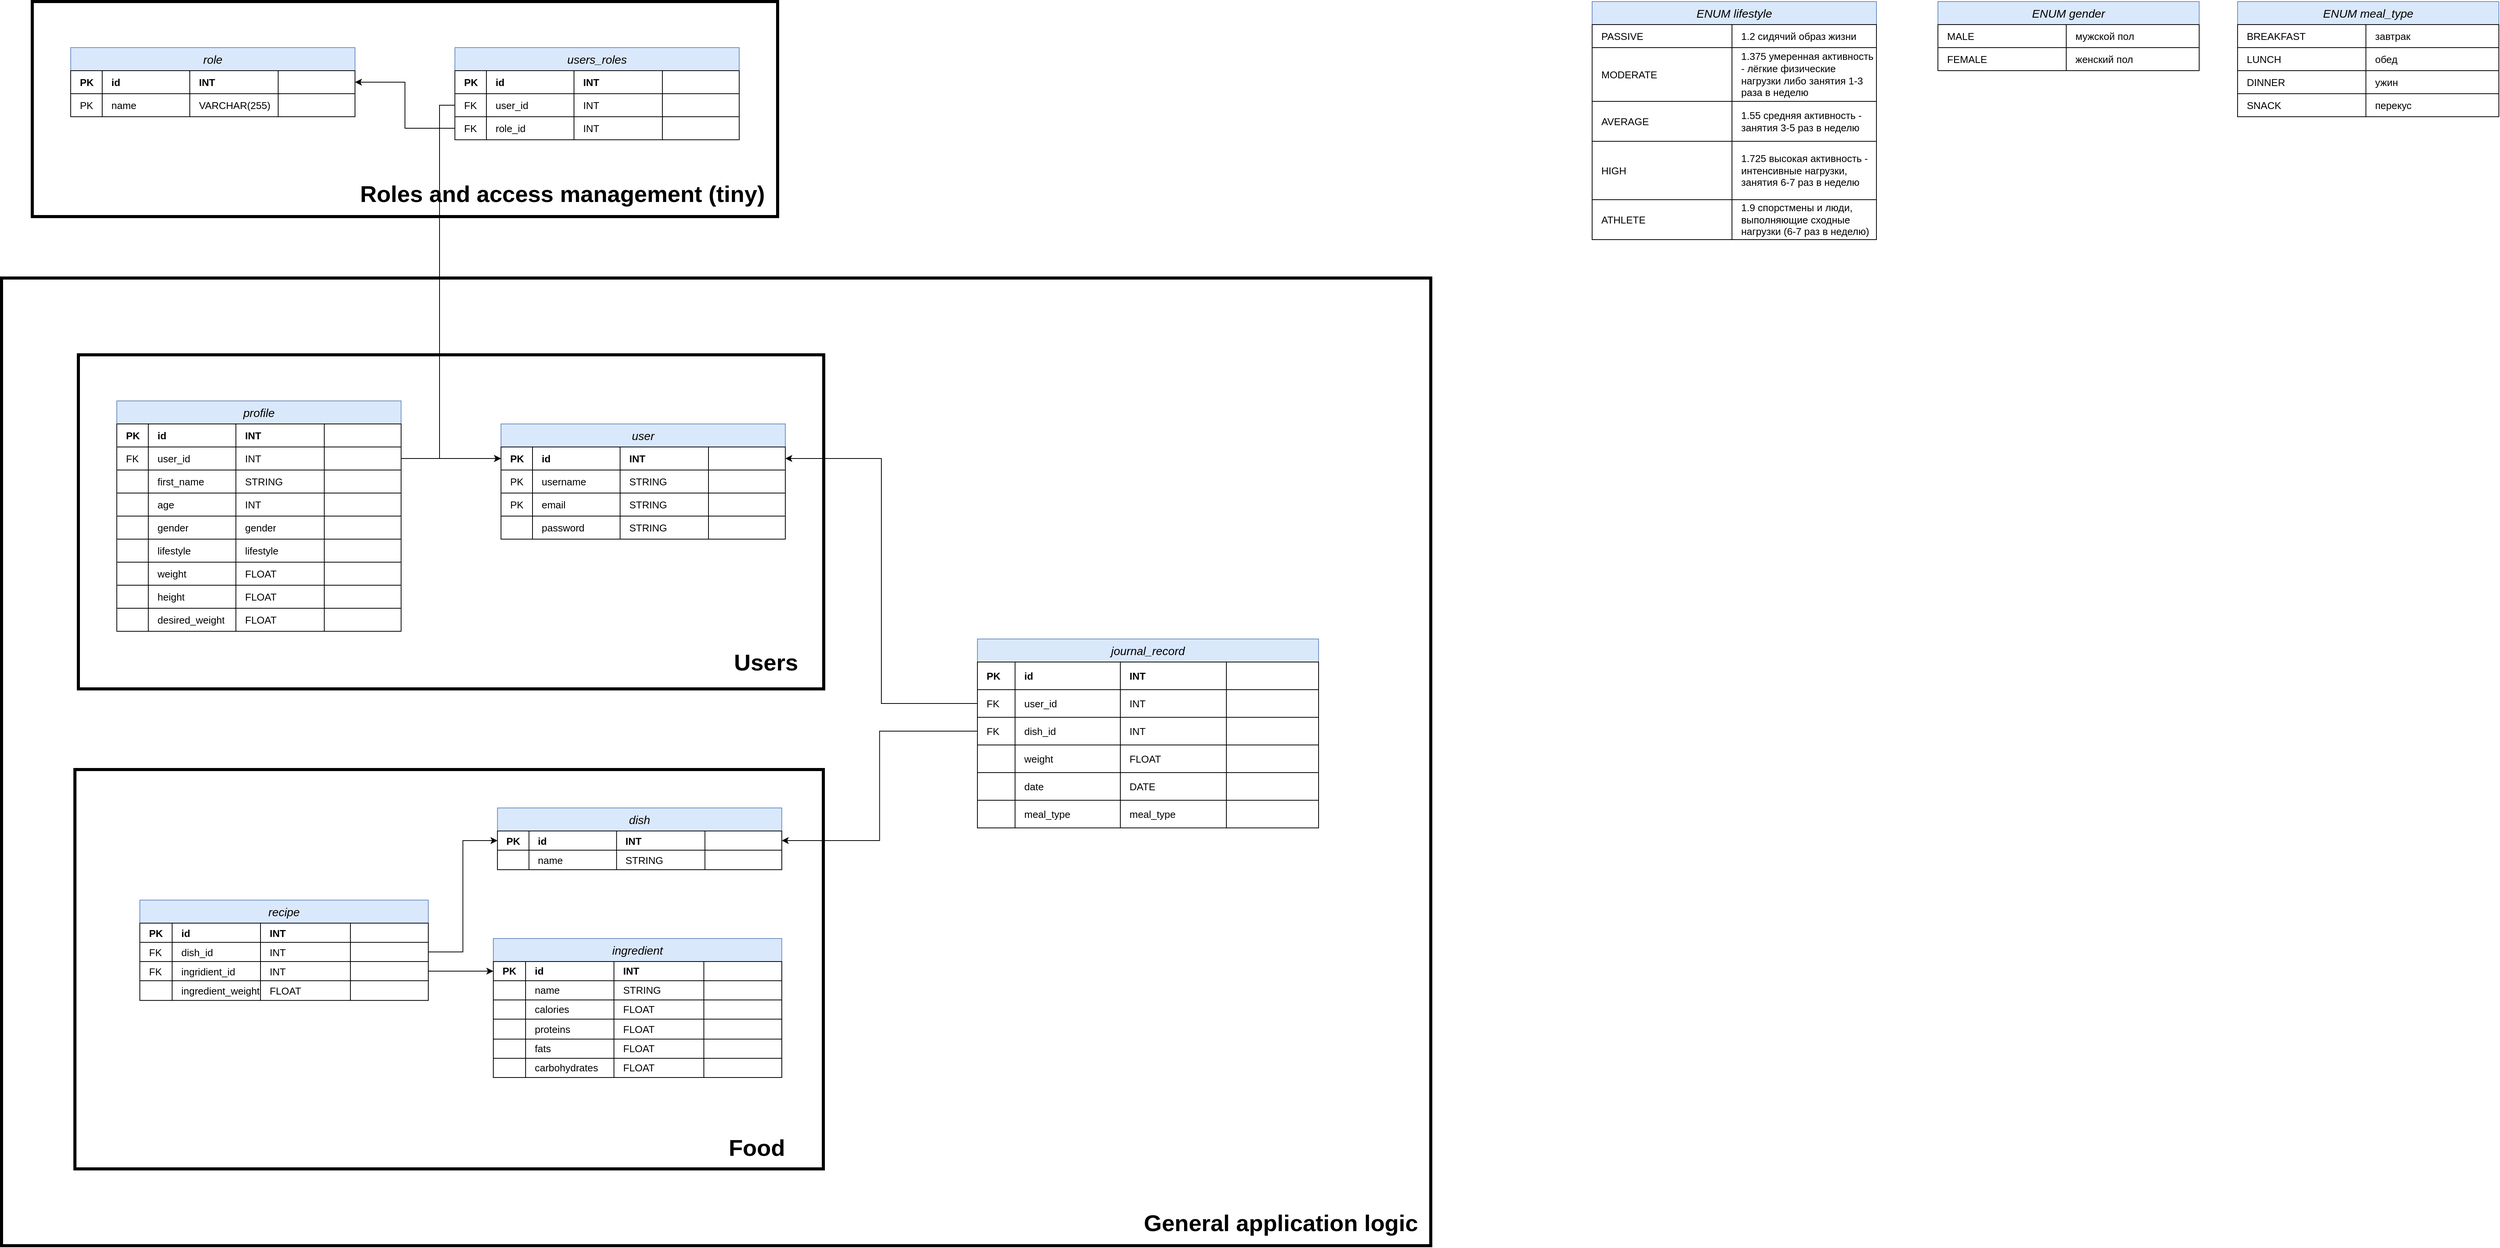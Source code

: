 <mxfile version="20.7.4" type="device"><diagram id="brCvNvq7hoj5PCRtujtf" name="Страница 4"><mxGraphModel dx="2391" dy="1243" grid="1" gridSize="10" guides="1" tooltips="1" connect="1" arrows="1" fold="1" page="1" pageScale="1" pageWidth="1654" pageHeight="2336" background="#ffffff" math="0" shadow="0"><root><mxCell id="0"/><mxCell id="1" parent="0"/><mxCell id="7dH-Wa-RZoKM4ORsnDDm-302" value="" style="group" parent="1" vertex="1" connectable="0"><mxGeometry x="80" y="40" width="970" height="280" as="geometry"/></mxCell><mxCell id="7dH-Wa-RZoKM4ORsnDDm-218" value="" style="rounded=0;whiteSpace=wrap;html=1;labelBackgroundColor=none;strokeColor=#000000;strokeWidth=4;fillColor=#FFFFFF;fontSize=15;align=left;" parent="7dH-Wa-RZoKM4ORsnDDm-302" vertex="1"><mxGeometry width="970" height="280" as="geometry"/></mxCell><mxCell id="7dH-Wa-RZoKM4ORsnDDm-219" value="&lt;font style=&quot;font-size: 30px&quot;&gt;&lt;b style=&quot;font-size: 30px&quot;&gt;Roles and access management (tiny)&lt;/b&gt;&lt;/font&gt;" style="text;html=1;strokeColor=none;fillColor=none;align=center;verticalAlign=middle;whiteSpace=wrap;rounded=0;labelBackgroundColor=none;fontSize=30;" parent="7dH-Wa-RZoKM4ORsnDDm-302" vertex="1"><mxGeometry x="410" y="220" width="560" height="60" as="geometry"/></mxCell><mxCell id="7dH-Wa-RZoKM4ORsnDDm-139" value="role" style="swimlane;fontStyle=2;align=center;verticalAlign=top;childLayout=stackLayout;horizontal=1;startSize=30;horizontalStack=0;resizeParent=1;resizeLast=0;collapsible=1;marginBottom=0;rounded=0;shadow=0;strokeWidth=1;labelBackgroundColor=none;fillColor=#dae8fc;strokeColor=#6c8ebf;fontSize=15;" parent="1" vertex="1"><mxGeometry x="130" y="100" width="370" height="90" as="geometry"><mxRectangle x="10" y="10" width="160" height="26" as="alternateBounds"/></mxGeometry></mxCell><mxCell id="7dH-Wa-RZoKM4ORsnDDm-140" value="" style="shape=table;html=1;whiteSpace=wrap;startSize=0;container=1;collapsible=0;childLayout=tableLayout;labelBackgroundColor=none;strokeColor=#000000;strokeWidth=1;fillColor=#FFFFFF;align=left;" parent="7dH-Wa-RZoKM4ORsnDDm-139" vertex="1"><mxGeometry y="30" width="370" height="60" as="geometry"/></mxCell><mxCell id="7dH-Wa-RZoKM4ORsnDDm-141" value="" style="shape=partialRectangle;html=1;whiteSpace=wrap;collapsible=0;dropTarget=0;pointerEvents=0;fillColor=none;top=0;left=0;bottom=0;right=0;points=[[0,0.5],[1,0.5]];portConstraint=eastwest;" parent="7dH-Wa-RZoKM4ORsnDDm-140" vertex="1"><mxGeometry width="370" height="30" as="geometry"/></mxCell><mxCell id="7dH-Wa-RZoKM4ORsnDDm-142" value="&lt;b&gt;PK&lt;/b&gt;" style="shape=partialRectangle;html=1;whiteSpace=wrap;connectable=0;fillColor=none;top=0;left=0;bottom=0;right=0;overflow=hidden;align=left;spacingLeft=10;fontSize=13;" parent="7dH-Wa-RZoKM4ORsnDDm-141" vertex="1"><mxGeometry width="41" height="30" as="geometry"><mxRectangle width="41" height="30" as="alternateBounds"/></mxGeometry></mxCell><mxCell id="7dH-Wa-RZoKM4ORsnDDm-143" value="&lt;b&gt;id&lt;/b&gt;" style="shape=partialRectangle;html=1;whiteSpace=wrap;connectable=0;fillColor=none;top=0;left=0;bottom=0;right=0;overflow=hidden;align=left;spacingLeft=10;fontSize=13;" parent="7dH-Wa-RZoKM4ORsnDDm-141" vertex="1"><mxGeometry x="41" width="114" height="30" as="geometry"><mxRectangle width="114" height="30" as="alternateBounds"/></mxGeometry></mxCell><mxCell id="7dH-Wa-RZoKM4ORsnDDm-144" value="&lt;b&gt;INT&lt;/b&gt;" style="shape=partialRectangle;html=1;whiteSpace=wrap;connectable=0;fillColor=none;top=0;left=0;bottom=0;right=0;overflow=hidden;align=left;spacingLeft=10;fontSize=13;" parent="7dH-Wa-RZoKM4ORsnDDm-141" vertex="1"><mxGeometry x="155" width="115" height="30" as="geometry"><mxRectangle width="115" height="30" as="alternateBounds"/></mxGeometry></mxCell><mxCell id="7dH-Wa-RZoKM4ORsnDDm-145" value="" style="shape=partialRectangle;html=1;whiteSpace=wrap;connectable=0;fillColor=none;top=0;left=0;bottom=0;right=0;overflow=hidden;align=left;spacingLeft=10;fontSize=13;" parent="7dH-Wa-RZoKM4ORsnDDm-141" vertex="1"><mxGeometry x="270" width="100" height="30" as="geometry"><mxRectangle width="100" height="30" as="alternateBounds"/></mxGeometry></mxCell><mxCell id="7dH-Wa-RZoKM4ORsnDDm-146" style="shape=partialRectangle;html=1;whiteSpace=wrap;collapsible=0;dropTarget=0;pointerEvents=0;fillColor=none;top=0;left=0;bottom=0;right=0;points=[[0,0.5],[1,0.5]];portConstraint=eastwest;" parent="7dH-Wa-RZoKM4ORsnDDm-140" vertex="1"><mxGeometry y="30" width="370" height="30" as="geometry"/></mxCell><mxCell id="7dH-Wa-RZoKM4ORsnDDm-147" value="PK" style="shape=partialRectangle;html=1;whiteSpace=wrap;connectable=0;fillColor=none;top=0;left=0;bottom=0;right=0;overflow=hidden;align=left;spacingLeft=10;fontSize=13;" parent="7dH-Wa-RZoKM4ORsnDDm-146" vertex="1"><mxGeometry width="41" height="30" as="geometry"><mxRectangle width="41" height="30" as="alternateBounds"/></mxGeometry></mxCell><mxCell id="7dH-Wa-RZoKM4ORsnDDm-148" value="name" style="shape=partialRectangle;html=1;whiteSpace=wrap;connectable=0;fillColor=none;top=0;left=0;bottom=0;right=0;overflow=hidden;align=left;spacingLeft=10;fontSize=13;" parent="7dH-Wa-RZoKM4ORsnDDm-146" vertex="1"><mxGeometry x="41" width="114" height="30" as="geometry"><mxRectangle width="114" height="30" as="alternateBounds"/></mxGeometry></mxCell><mxCell id="7dH-Wa-RZoKM4ORsnDDm-149" value="VARCHAR(255)" style="shape=partialRectangle;html=1;whiteSpace=wrap;connectable=0;fillColor=none;top=0;left=0;bottom=0;right=0;overflow=hidden;align=left;spacingLeft=10;fontSize=13;" parent="7dH-Wa-RZoKM4ORsnDDm-146" vertex="1"><mxGeometry x="155" width="115" height="30" as="geometry"><mxRectangle width="115" height="30" as="alternateBounds"/></mxGeometry></mxCell><mxCell id="7dH-Wa-RZoKM4ORsnDDm-150" style="shape=partialRectangle;html=1;whiteSpace=wrap;connectable=0;fillColor=none;top=0;left=0;bottom=0;right=0;overflow=hidden;align=left;spacingLeft=10;fontSize=13;" parent="7dH-Wa-RZoKM4ORsnDDm-146" vertex="1"><mxGeometry x="270" width="100" height="30" as="geometry"><mxRectangle width="100" height="30" as="alternateBounds"/></mxGeometry></mxCell><mxCell id="7dH-Wa-RZoKM4ORsnDDm-161" value="users_roles" style="swimlane;fontStyle=2;align=center;verticalAlign=top;childLayout=stackLayout;horizontal=1;startSize=30;horizontalStack=0;resizeParent=1;resizeLast=0;collapsible=1;marginBottom=0;rounded=0;shadow=0;strokeWidth=1;labelBackgroundColor=none;fillColor=#dae8fc;strokeColor=#6c8ebf;fontSize=15;" parent="1" vertex="1"><mxGeometry x="630" y="100" width="370" height="120" as="geometry"><mxRectangle x="10" y="10" width="160" height="26" as="alternateBounds"/></mxGeometry></mxCell><mxCell id="7dH-Wa-RZoKM4ORsnDDm-162" value="" style="shape=table;html=1;whiteSpace=wrap;startSize=0;container=1;collapsible=0;childLayout=tableLayout;labelBackgroundColor=none;strokeColor=#000000;strokeWidth=1;fillColor=#FFFFFF;align=left;" parent="7dH-Wa-RZoKM4ORsnDDm-161" vertex="1"><mxGeometry y="30" width="370" height="90" as="geometry"/></mxCell><mxCell id="7dH-Wa-RZoKM4ORsnDDm-163" value="" style="shape=partialRectangle;html=1;whiteSpace=wrap;collapsible=0;dropTarget=0;pointerEvents=0;fillColor=none;top=0;left=0;bottom=0;right=0;points=[[0,0.5],[1,0.5]];portConstraint=eastwest;" parent="7dH-Wa-RZoKM4ORsnDDm-162" vertex="1"><mxGeometry width="370" height="30" as="geometry"/></mxCell><mxCell id="7dH-Wa-RZoKM4ORsnDDm-164" value="&lt;b&gt;PK&lt;/b&gt;" style="shape=partialRectangle;html=1;whiteSpace=wrap;connectable=0;fillColor=none;top=0;left=0;bottom=0;right=0;overflow=hidden;align=left;spacingLeft=10;fontSize=13;" parent="7dH-Wa-RZoKM4ORsnDDm-163" vertex="1"><mxGeometry width="41" height="30" as="geometry"><mxRectangle width="41" height="30" as="alternateBounds"/></mxGeometry></mxCell><mxCell id="7dH-Wa-RZoKM4ORsnDDm-165" value="&lt;b&gt;id&lt;/b&gt;" style="shape=partialRectangle;html=1;whiteSpace=wrap;connectable=0;fillColor=none;top=0;left=0;bottom=0;right=0;overflow=hidden;align=left;spacingLeft=10;fontSize=13;" parent="7dH-Wa-RZoKM4ORsnDDm-163" vertex="1"><mxGeometry x="41" width="114" height="30" as="geometry"><mxRectangle width="114" height="30" as="alternateBounds"/></mxGeometry></mxCell><mxCell id="7dH-Wa-RZoKM4ORsnDDm-166" value="&lt;b&gt;INT&lt;/b&gt;" style="shape=partialRectangle;html=1;whiteSpace=wrap;connectable=0;fillColor=none;top=0;left=0;bottom=0;right=0;overflow=hidden;align=left;spacingLeft=10;fontSize=13;" parent="7dH-Wa-RZoKM4ORsnDDm-163" vertex="1"><mxGeometry x="155" width="115" height="30" as="geometry"><mxRectangle width="115" height="30" as="alternateBounds"/></mxGeometry></mxCell><mxCell id="7dH-Wa-RZoKM4ORsnDDm-167" value="" style="shape=partialRectangle;html=1;whiteSpace=wrap;connectable=0;fillColor=none;top=0;left=0;bottom=0;right=0;overflow=hidden;align=left;spacingLeft=10;fontSize=13;" parent="7dH-Wa-RZoKM4ORsnDDm-163" vertex="1"><mxGeometry x="270" width="100" height="30" as="geometry"><mxRectangle width="100" height="30" as="alternateBounds"/></mxGeometry></mxCell><mxCell id="7dH-Wa-RZoKM4ORsnDDm-168" style="shape=partialRectangle;html=1;whiteSpace=wrap;collapsible=0;dropTarget=0;pointerEvents=0;fillColor=none;top=0;left=0;bottom=0;right=0;points=[[0,0.5],[1,0.5]];portConstraint=eastwest;" parent="7dH-Wa-RZoKM4ORsnDDm-162" vertex="1"><mxGeometry y="30" width="370" height="30" as="geometry"/></mxCell><mxCell id="7dH-Wa-RZoKM4ORsnDDm-169" value="FK" style="shape=partialRectangle;html=1;whiteSpace=wrap;connectable=0;fillColor=none;top=0;left=0;bottom=0;right=0;overflow=hidden;align=left;spacingLeft=10;fontSize=13;" parent="7dH-Wa-RZoKM4ORsnDDm-168" vertex="1"><mxGeometry width="41" height="30" as="geometry"><mxRectangle width="41" height="30" as="alternateBounds"/></mxGeometry></mxCell><mxCell id="7dH-Wa-RZoKM4ORsnDDm-170" value="user_id" style="shape=partialRectangle;html=1;whiteSpace=wrap;connectable=0;fillColor=none;top=0;left=0;bottom=0;right=0;overflow=hidden;align=left;spacingLeft=10;fontSize=13;" parent="7dH-Wa-RZoKM4ORsnDDm-168" vertex="1"><mxGeometry x="41" width="114" height="30" as="geometry"><mxRectangle width="114" height="30" as="alternateBounds"/></mxGeometry></mxCell><mxCell id="7dH-Wa-RZoKM4ORsnDDm-171" value="INT" style="shape=partialRectangle;html=1;whiteSpace=wrap;connectable=0;fillColor=none;top=0;left=0;bottom=0;right=0;overflow=hidden;align=left;spacingLeft=10;fontSize=13;" parent="7dH-Wa-RZoKM4ORsnDDm-168" vertex="1"><mxGeometry x="155" width="115" height="30" as="geometry"><mxRectangle width="115" height="30" as="alternateBounds"/></mxGeometry></mxCell><mxCell id="7dH-Wa-RZoKM4ORsnDDm-172" style="shape=partialRectangle;html=1;whiteSpace=wrap;connectable=0;fillColor=none;top=0;left=0;bottom=0;right=0;overflow=hidden;align=left;spacingLeft=10;fontSize=13;" parent="7dH-Wa-RZoKM4ORsnDDm-168" vertex="1"><mxGeometry x="270" width="100" height="30" as="geometry"><mxRectangle width="100" height="30" as="alternateBounds"/></mxGeometry></mxCell><mxCell id="7dH-Wa-RZoKM4ORsnDDm-173" style="shape=partialRectangle;html=1;whiteSpace=wrap;collapsible=0;dropTarget=0;pointerEvents=0;fillColor=none;top=0;left=0;bottom=0;right=0;points=[[0,0.5],[1,0.5]];portConstraint=eastwest;" parent="7dH-Wa-RZoKM4ORsnDDm-162" vertex="1"><mxGeometry y="60" width="370" height="30" as="geometry"/></mxCell><mxCell id="7dH-Wa-RZoKM4ORsnDDm-174" value="FK" style="shape=partialRectangle;html=1;whiteSpace=wrap;connectable=0;fillColor=none;top=0;left=0;bottom=0;right=0;overflow=hidden;align=left;spacingLeft=10;fontSize=13;" parent="7dH-Wa-RZoKM4ORsnDDm-173" vertex="1"><mxGeometry width="41" height="30" as="geometry"><mxRectangle width="41" height="30" as="alternateBounds"/></mxGeometry></mxCell><mxCell id="7dH-Wa-RZoKM4ORsnDDm-175" value="role_id" style="shape=partialRectangle;html=1;whiteSpace=wrap;connectable=0;fillColor=none;top=0;left=0;bottom=0;right=0;overflow=hidden;align=left;spacingLeft=10;fontSize=13;" parent="7dH-Wa-RZoKM4ORsnDDm-173" vertex="1"><mxGeometry x="41" width="114" height="30" as="geometry"><mxRectangle width="114" height="30" as="alternateBounds"/></mxGeometry></mxCell><mxCell id="7dH-Wa-RZoKM4ORsnDDm-176" value="INT" style="shape=partialRectangle;html=1;whiteSpace=wrap;connectable=0;fillColor=none;top=0;left=0;bottom=0;right=0;overflow=hidden;align=left;spacingLeft=10;fontSize=13;" parent="7dH-Wa-RZoKM4ORsnDDm-173" vertex="1"><mxGeometry x="155" width="115" height="30" as="geometry"><mxRectangle width="115" height="30" as="alternateBounds"/></mxGeometry></mxCell><mxCell id="7dH-Wa-RZoKM4ORsnDDm-177" style="shape=partialRectangle;html=1;whiteSpace=wrap;connectable=0;fillColor=none;top=0;left=0;bottom=0;right=0;overflow=hidden;align=left;spacingLeft=10;fontSize=13;" parent="7dH-Wa-RZoKM4ORsnDDm-173" vertex="1"><mxGeometry x="270" width="100" height="30" as="geometry"><mxRectangle width="100" height="30" as="alternateBounds"/></mxGeometry></mxCell><mxCell id="7dH-Wa-RZoKM4ORsnDDm-198" value="ENUM gender" style="swimlane;fontStyle=2;align=center;verticalAlign=top;childLayout=stackLayout;horizontal=1;startSize=30;horizontalStack=0;resizeParent=1;resizeLast=0;collapsible=1;marginBottom=0;rounded=0;shadow=0;strokeWidth=1;labelBackgroundColor=none;fillColor=#dae8fc;strokeColor=#6c8ebf;fontSize=15;" parent="1" vertex="1"><mxGeometry x="2560" y="40" width="340" height="90" as="geometry"><mxRectangle x="10" y="10" width="160" height="26" as="alternateBounds"/></mxGeometry></mxCell><mxCell id="7dH-Wa-RZoKM4ORsnDDm-199" value="" style="shape=table;html=1;whiteSpace=wrap;startSize=0;container=1;collapsible=0;childLayout=tableLayout;labelBackgroundColor=none;strokeColor=#000000;strokeWidth=1;fillColor=#FFFFFF;align=left;" parent="7dH-Wa-RZoKM4ORsnDDm-198" vertex="1"><mxGeometry y="30" width="340" height="30" as="geometry"/></mxCell><mxCell id="7dH-Wa-RZoKM4ORsnDDm-200" value="" style="shape=partialRectangle;html=1;whiteSpace=wrap;collapsible=0;dropTarget=0;pointerEvents=0;fillColor=none;top=0;left=0;bottom=0;right=0;points=[[0,0.5],[1,0.5]];portConstraint=eastwest;" parent="7dH-Wa-RZoKM4ORsnDDm-199" vertex="1"><mxGeometry width="340" height="30" as="geometry"/></mxCell><mxCell id="7dH-Wa-RZoKM4ORsnDDm-201" value="MALE" style="shape=partialRectangle;html=1;whiteSpace=wrap;connectable=0;fillColor=none;top=0;left=0;bottom=0;right=0;overflow=hidden;align=left;spacingLeft=10;fontSize=13;" parent="7dH-Wa-RZoKM4ORsnDDm-200" vertex="1"><mxGeometry width="167" height="30" as="geometry"><mxRectangle width="167" height="30" as="alternateBounds"/></mxGeometry></mxCell><mxCell id="7dH-Wa-RZoKM4ORsnDDm-202" value="мужской пол" style="shape=partialRectangle;html=1;whiteSpace=wrap;connectable=0;fillColor=none;top=0;left=0;bottom=0;right=0;overflow=hidden;align=left;spacingLeft=10;fontSize=13;" parent="7dH-Wa-RZoKM4ORsnDDm-200" vertex="1"><mxGeometry x="167" width="173" height="30" as="geometry"><mxRectangle width="173" height="30" as="alternateBounds"/></mxGeometry></mxCell><mxCell id="7dH-Wa-RZoKM4ORsnDDm-203" value="" style="shape=table;html=1;whiteSpace=wrap;startSize=0;container=1;collapsible=0;childLayout=tableLayout;labelBackgroundColor=none;strokeColor=#000000;strokeWidth=1;fillColor=#FFFFFF;align=left;" parent="7dH-Wa-RZoKM4ORsnDDm-198" vertex="1"><mxGeometry y="60" width="340" height="30" as="geometry"/></mxCell><mxCell id="7dH-Wa-RZoKM4ORsnDDm-204" value="" style="shape=partialRectangle;html=1;whiteSpace=wrap;collapsible=0;dropTarget=0;pointerEvents=0;fillColor=none;top=0;left=0;bottom=0;right=0;points=[[0,0.5],[1,0.5]];portConstraint=eastwest;" parent="7dH-Wa-RZoKM4ORsnDDm-203" vertex="1"><mxGeometry width="340" height="30" as="geometry"/></mxCell><mxCell id="7dH-Wa-RZoKM4ORsnDDm-205" value="FEMALE" style="shape=partialRectangle;html=1;whiteSpace=wrap;connectable=0;fillColor=none;top=0;left=0;bottom=0;right=0;overflow=hidden;align=left;spacingLeft=10;fontSize=13;" parent="7dH-Wa-RZoKM4ORsnDDm-204" vertex="1"><mxGeometry width="167" height="30" as="geometry"><mxRectangle width="167" height="30" as="alternateBounds"/></mxGeometry></mxCell><mxCell id="7dH-Wa-RZoKM4ORsnDDm-206" value="женский пол" style="shape=partialRectangle;html=1;whiteSpace=wrap;connectable=0;fillColor=none;top=0;left=0;bottom=0;right=0;overflow=hidden;align=left;spacingLeft=10;fontSize=13;" parent="7dH-Wa-RZoKM4ORsnDDm-204" vertex="1"><mxGeometry x="167" width="173" height="30" as="geometry"><mxRectangle width="173" height="30" as="alternateBounds"/></mxGeometry></mxCell><mxCell id="7dH-Wa-RZoKM4ORsnDDm-334" value="" style="rounded=0;whiteSpace=wrap;html=1;labelBackgroundColor=none;strokeColor=#000000;strokeWidth=4;fillColor=#FFFFFF;fontSize=15;align=left;" parent="1" vertex="1"><mxGeometry x="40" y="400" width="1860" height="1260" as="geometry"/></mxCell><mxCell id="7dH-Wa-RZoKM4ORsnDDm-335" value="&lt;font style=&quot;font-size: 30px&quot;&gt;&lt;b style=&quot;font-size: 30px&quot;&gt;General application logic&lt;/b&gt;&lt;/font&gt;" style="text;html=1;strokeColor=none;fillColor=none;align=center;verticalAlign=middle;whiteSpace=wrap;rounded=0;labelBackgroundColor=none;fontSize=30;" parent="1" vertex="1"><mxGeometry x="1510" y="1600" width="390" height="60" as="geometry"/></mxCell><mxCell id="7dH-Wa-RZoKM4ORsnDDm-301" value="" style="group" parent="1" vertex="1" connectable="0"><mxGeometry x="140" y="500" width="970" height="435" as="geometry"/></mxCell><mxCell id="7dH-Wa-RZoKM4ORsnDDm-215" value="" style="rounded=0;whiteSpace=wrap;html=1;labelBackgroundColor=none;strokeColor=#000000;strokeWidth=4;fillColor=#FFFFFF;fontSize=15;align=left;" parent="7dH-Wa-RZoKM4ORsnDDm-301" vertex="1"><mxGeometry width="970" height="435" as="geometry"/></mxCell><mxCell id="7dH-Wa-RZoKM4ORsnDDm-216" value="&lt;b&gt;Users&lt;/b&gt;" style="text;html=1;strokeColor=none;fillColor=none;align=center;verticalAlign=middle;whiteSpace=wrap;rounded=0;labelBackgroundColor=none;fontSize=30;" parent="7dH-Wa-RZoKM4ORsnDDm-301" vertex="1"><mxGeometry x="820" y="370" width="150" height="60" as="geometry"/></mxCell><mxCell id="7dH-Wa-RZoKM4ORsnDDm-10" value="user" style="swimlane;fontStyle=2;align=center;verticalAlign=top;childLayout=stackLayout;horizontal=1;startSize=30;horizontalStack=0;resizeParent=1;resizeLast=0;collapsible=1;marginBottom=0;rounded=0;shadow=0;strokeWidth=1;labelBackgroundColor=none;fillColor=#dae8fc;strokeColor=#6c8ebf;fontSize=15;" parent="1" vertex="1"><mxGeometry x="690" y="590" width="370" height="150" as="geometry"><mxRectangle x="10" y="10" width="160" height="26" as="alternateBounds"/></mxGeometry></mxCell><mxCell id="7dH-Wa-RZoKM4ORsnDDm-11" value="" style="shape=table;html=1;whiteSpace=wrap;startSize=0;container=1;collapsible=0;childLayout=tableLayout;labelBackgroundColor=none;strokeColor=#000000;strokeWidth=1;fillColor=#FFFFFF;align=left;" parent="7dH-Wa-RZoKM4ORsnDDm-10" vertex="1"><mxGeometry y="30" width="370" height="120" as="geometry"/></mxCell><mxCell id="7dH-Wa-RZoKM4ORsnDDm-12" value="" style="shape=partialRectangle;html=1;whiteSpace=wrap;collapsible=0;dropTarget=0;pointerEvents=0;fillColor=none;top=0;left=0;bottom=0;right=0;points=[[0,0.5],[1,0.5]];portConstraint=eastwest;" parent="7dH-Wa-RZoKM4ORsnDDm-11" vertex="1"><mxGeometry width="370" height="30" as="geometry"/></mxCell><mxCell id="7dH-Wa-RZoKM4ORsnDDm-13" value="&lt;b&gt;PK&lt;/b&gt;" style="shape=partialRectangle;html=1;whiteSpace=wrap;connectable=0;fillColor=none;top=0;left=0;bottom=0;right=0;overflow=hidden;align=left;spacingLeft=10;fontSize=13;" parent="7dH-Wa-RZoKM4ORsnDDm-12" vertex="1"><mxGeometry width="41" height="30" as="geometry"><mxRectangle width="41" height="30" as="alternateBounds"/></mxGeometry></mxCell><mxCell id="7dH-Wa-RZoKM4ORsnDDm-14" value="&lt;b&gt;id&lt;/b&gt;" style="shape=partialRectangle;html=1;whiteSpace=wrap;connectable=0;fillColor=none;top=0;left=0;bottom=0;right=0;overflow=hidden;align=left;spacingLeft=10;fontSize=13;" parent="7dH-Wa-RZoKM4ORsnDDm-12" vertex="1"><mxGeometry x="41" width="114" height="30" as="geometry"><mxRectangle width="114" height="30" as="alternateBounds"/></mxGeometry></mxCell><mxCell id="7dH-Wa-RZoKM4ORsnDDm-15" value="&lt;b&gt;INT&lt;/b&gt;" style="shape=partialRectangle;html=1;whiteSpace=wrap;connectable=0;fillColor=none;top=0;left=0;bottom=0;right=0;overflow=hidden;align=left;spacingLeft=10;fontSize=13;" parent="7dH-Wa-RZoKM4ORsnDDm-12" vertex="1"><mxGeometry x="155" width="115" height="30" as="geometry"><mxRectangle width="115" height="30" as="alternateBounds"/></mxGeometry></mxCell><mxCell id="7dH-Wa-RZoKM4ORsnDDm-16" value="" style="shape=partialRectangle;html=1;whiteSpace=wrap;connectable=0;fillColor=none;top=0;left=0;bottom=0;right=0;overflow=hidden;align=left;spacingLeft=10;fontSize=13;" parent="7dH-Wa-RZoKM4ORsnDDm-12" vertex="1"><mxGeometry x="270" width="100" height="30" as="geometry"><mxRectangle width="100" height="30" as="alternateBounds"/></mxGeometry></mxCell><mxCell id="7dH-Wa-RZoKM4ORsnDDm-28" style="shape=partialRectangle;html=1;whiteSpace=wrap;collapsible=0;dropTarget=0;pointerEvents=0;fillColor=none;top=0;left=0;bottom=0;right=0;points=[[0,0.5],[1,0.5]];portConstraint=eastwest;" parent="7dH-Wa-RZoKM4ORsnDDm-11" vertex="1"><mxGeometry y="30" width="370" height="30" as="geometry"/></mxCell><mxCell id="7dH-Wa-RZoKM4ORsnDDm-29" value="PK" style="shape=partialRectangle;html=1;whiteSpace=wrap;connectable=0;fillColor=none;top=0;left=0;bottom=0;right=0;overflow=hidden;align=left;spacingLeft=10;fontSize=13;" parent="7dH-Wa-RZoKM4ORsnDDm-28" vertex="1"><mxGeometry width="41" height="30" as="geometry"><mxRectangle width="41" height="30" as="alternateBounds"/></mxGeometry></mxCell><mxCell id="7dH-Wa-RZoKM4ORsnDDm-30" value="username" style="shape=partialRectangle;html=1;whiteSpace=wrap;connectable=0;fillColor=none;top=0;left=0;bottom=0;right=0;overflow=hidden;align=left;spacingLeft=10;fontSize=13;" parent="7dH-Wa-RZoKM4ORsnDDm-28" vertex="1"><mxGeometry x="41" width="114" height="30" as="geometry"><mxRectangle width="114" height="30" as="alternateBounds"/></mxGeometry></mxCell><mxCell id="7dH-Wa-RZoKM4ORsnDDm-31" value="STRING" style="shape=partialRectangle;html=1;whiteSpace=wrap;connectable=0;fillColor=none;top=0;left=0;bottom=0;right=0;overflow=hidden;align=left;spacingLeft=10;fontSize=13;" parent="7dH-Wa-RZoKM4ORsnDDm-28" vertex="1"><mxGeometry x="155" width="115" height="30" as="geometry"><mxRectangle width="115" height="30" as="alternateBounds"/></mxGeometry></mxCell><mxCell id="7dH-Wa-RZoKM4ORsnDDm-32" style="shape=partialRectangle;html=1;whiteSpace=wrap;connectable=0;fillColor=none;top=0;left=0;bottom=0;right=0;overflow=hidden;align=left;spacingLeft=10;fontSize=13;" parent="7dH-Wa-RZoKM4ORsnDDm-28" vertex="1"><mxGeometry x="270" width="100" height="30" as="geometry"><mxRectangle width="100" height="30" as="alternateBounds"/></mxGeometry></mxCell><mxCell id="7dH-Wa-RZoKM4ORsnDDm-23" style="shape=partialRectangle;html=1;whiteSpace=wrap;collapsible=0;dropTarget=0;pointerEvents=0;fillColor=none;top=0;left=0;bottom=0;right=0;points=[[0,0.5],[1,0.5]];portConstraint=eastwest;" parent="7dH-Wa-RZoKM4ORsnDDm-11" vertex="1"><mxGeometry y="60" width="370" height="30" as="geometry"/></mxCell><mxCell id="7dH-Wa-RZoKM4ORsnDDm-24" value="PK" style="shape=partialRectangle;html=1;whiteSpace=wrap;connectable=0;fillColor=none;top=0;left=0;bottom=0;right=0;overflow=hidden;align=left;spacingLeft=10;fontSize=13;" parent="7dH-Wa-RZoKM4ORsnDDm-23" vertex="1"><mxGeometry width="41" height="30" as="geometry"><mxRectangle width="41" height="30" as="alternateBounds"/></mxGeometry></mxCell><mxCell id="7dH-Wa-RZoKM4ORsnDDm-25" value="email" style="shape=partialRectangle;html=1;whiteSpace=wrap;connectable=0;fillColor=none;top=0;left=0;bottom=0;right=0;overflow=hidden;align=left;spacingLeft=10;fontSize=13;" parent="7dH-Wa-RZoKM4ORsnDDm-23" vertex="1"><mxGeometry x="41" width="114" height="30" as="geometry"><mxRectangle width="114" height="30" as="alternateBounds"/></mxGeometry></mxCell><mxCell id="7dH-Wa-RZoKM4ORsnDDm-26" value="STRING" style="shape=partialRectangle;html=1;whiteSpace=wrap;connectable=0;fillColor=none;top=0;left=0;bottom=0;right=0;overflow=hidden;align=left;spacingLeft=10;fontSize=13;" parent="7dH-Wa-RZoKM4ORsnDDm-23" vertex="1"><mxGeometry x="155" width="115" height="30" as="geometry"><mxRectangle width="115" height="30" as="alternateBounds"/></mxGeometry></mxCell><mxCell id="7dH-Wa-RZoKM4ORsnDDm-27" style="shape=partialRectangle;html=1;whiteSpace=wrap;connectable=0;fillColor=none;top=0;left=0;bottom=0;right=0;overflow=hidden;align=left;spacingLeft=10;fontSize=13;" parent="7dH-Wa-RZoKM4ORsnDDm-23" vertex="1"><mxGeometry x="270" width="100" height="30" as="geometry"><mxRectangle width="100" height="30" as="alternateBounds"/></mxGeometry></mxCell><mxCell id="7dH-Wa-RZoKM4ORsnDDm-18" style="shape=partialRectangle;html=1;whiteSpace=wrap;collapsible=0;dropTarget=0;pointerEvents=0;fillColor=none;top=0;left=0;bottom=0;right=0;points=[[0,0.5],[1,0.5]];portConstraint=eastwest;" parent="7dH-Wa-RZoKM4ORsnDDm-11" vertex="1"><mxGeometry y="90" width="370" height="30" as="geometry"/></mxCell><mxCell id="7dH-Wa-RZoKM4ORsnDDm-19" style="shape=partialRectangle;html=1;whiteSpace=wrap;connectable=0;fillColor=none;top=0;left=0;bottom=0;right=0;overflow=hidden;align=left;spacingLeft=10;fontSize=13;" parent="7dH-Wa-RZoKM4ORsnDDm-18" vertex="1"><mxGeometry width="41" height="30" as="geometry"><mxRectangle width="41" height="30" as="alternateBounds"/></mxGeometry></mxCell><mxCell id="7dH-Wa-RZoKM4ORsnDDm-20" value="password" style="shape=partialRectangle;html=1;whiteSpace=wrap;connectable=0;fillColor=none;top=0;left=0;bottom=0;right=0;overflow=hidden;align=left;spacingLeft=10;fontSize=13;" parent="7dH-Wa-RZoKM4ORsnDDm-18" vertex="1"><mxGeometry x="41" width="114" height="30" as="geometry"><mxRectangle width="114" height="30" as="alternateBounds"/></mxGeometry></mxCell><mxCell id="7dH-Wa-RZoKM4ORsnDDm-21" value="STRING" style="shape=partialRectangle;html=1;whiteSpace=wrap;connectable=0;fillColor=none;top=0;left=0;bottom=0;right=0;overflow=hidden;align=left;spacingLeft=10;fontSize=13;" parent="7dH-Wa-RZoKM4ORsnDDm-18" vertex="1"><mxGeometry x="155" width="115" height="30" as="geometry"><mxRectangle width="115" height="30" as="alternateBounds"/></mxGeometry></mxCell><mxCell id="7dH-Wa-RZoKM4ORsnDDm-22" style="shape=partialRectangle;html=1;whiteSpace=wrap;connectable=0;fillColor=none;top=0;left=0;bottom=0;right=0;overflow=hidden;align=left;spacingLeft=10;fontSize=13;" parent="7dH-Wa-RZoKM4ORsnDDm-18" vertex="1"><mxGeometry x="270" width="100" height="30" as="geometry"><mxRectangle width="100" height="30" as="alternateBounds"/></mxGeometry></mxCell><mxCell id="7dH-Wa-RZoKM4ORsnDDm-33" value="profile" style="swimlane;fontStyle=2;align=center;verticalAlign=top;childLayout=stackLayout;horizontal=1;startSize=30;horizontalStack=0;resizeParent=1;resizeLast=0;collapsible=1;marginBottom=0;rounded=0;shadow=0;strokeWidth=1;labelBackgroundColor=none;fillColor=#dae8fc;strokeColor=#6c8ebf;fontSize=15;" parent="1" vertex="1"><mxGeometry x="190" y="560" width="370" height="300" as="geometry"><mxRectangle x="10" y="10" width="160" height="26" as="alternateBounds"/></mxGeometry></mxCell><mxCell id="7dH-Wa-RZoKM4ORsnDDm-34" value="" style="shape=table;html=1;whiteSpace=wrap;startSize=0;container=1;collapsible=0;childLayout=tableLayout;labelBackgroundColor=none;strokeColor=#000000;strokeWidth=1;fillColor=#FFFFFF;align=left;" parent="7dH-Wa-RZoKM4ORsnDDm-33" vertex="1"><mxGeometry y="30" width="370" height="270" as="geometry"/></mxCell><mxCell id="7dH-Wa-RZoKM4ORsnDDm-35" value="" style="shape=partialRectangle;html=1;whiteSpace=wrap;collapsible=0;dropTarget=0;pointerEvents=0;fillColor=none;top=0;left=0;bottom=0;right=0;points=[[0,0.5],[1,0.5]];portConstraint=eastwest;" parent="7dH-Wa-RZoKM4ORsnDDm-34" vertex="1"><mxGeometry width="370" height="30" as="geometry"/></mxCell><mxCell id="7dH-Wa-RZoKM4ORsnDDm-36" value="&lt;b&gt;PK&lt;/b&gt;" style="shape=partialRectangle;html=1;whiteSpace=wrap;connectable=0;fillColor=none;top=0;left=0;bottom=0;right=0;overflow=hidden;align=left;spacingLeft=10;fontSize=13;" parent="7dH-Wa-RZoKM4ORsnDDm-35" vertex="1"><mxGeometry width="41" height="30" as="geometry"><mxRectangle width="41" height="30" as="alternateBounds"/></mxGeometry></mxCell><mxCell id="7dH-Wa-RZoKM4ORsnDDm-37" value="&lt;b&gt;id&lt;/b&gt;" style="shape=partialRectangle;html=1;whiteSpace=wrap;connectable=0;fillColor=none;top=0;left=0;bottom=0;right=0;overflow=hidden;align=left;spacingLeft=10;fontSize=13;" parent="7dH-Wa-RZoKM4ORsnDDm-35" vertex="1"><mxGeometry x="41" width="114" height="30" as="geometry"><mxRectangle width="114" height="30" as="alternateBounds"/></mxGeometry></mxCell><mxCell id="7dH-Wa-RZoKM4ORsnDDm-38" value="&lt;b&gt;INT&lt;/b&gt;" style="shape=partialRectangle;html=1;whiteSpace=wrap;connectable=0;fillColor=none;top=0;left=0;bottom=0;right=0;overflow=hidden;align=left;spacingLeft=10;fontSize=13;" parent="7dH-Wa-RZoKM4ORsnDDm-35" vertex="1"><mxGeometry x="155" width="115" height="30" as="geometry"><mxRectangle width="115" height="30" as="alternateBounds"/></mxGeometry></mxCell><mxCell id="7dH-Wa-RZoKM4ORsnDDm-39" value="" style="shape=partialRectangle;html=1;whiteSpace=wrap;connectable=0;fillColor=none;top=0;left=0;bottom=0;right=0;overflow=hidden;align=left;spacingLeft=10;fontSize=13;" parent="7dH-Wa-RZoKM4ORsnDDm-35" vertex="1"><mxGeometry x="270" width="100" height="30" as="geometry"><mxRectangle width="100" height="30" as="alternateBounds"/></mxGeometry></mxCell><mxCell id="7dH-Wa-RZoKM4ORsnDDm-40" style="shape=partialRectangle;html=1;whiteSpace=wrap;collapsible=0;dropTarget=0;pointerEvents=0;fillColor=none;top=0;left=0;bottom=0;right=0;points=[[0,0.5],[1,0.5]];portConstraint=eastwest;" parent="7dH-Wa-RZoKM4ORsnDDm-34" vertex="1"><mxGeometry y="30" width="370" height="30" as="geometry"/></mxCell><mxCell id="7dH-Wa-RZoKM4ORsnDDm-41" value="FK" style="shape=partialRectangle;html=1;whiteSpace=wrap;connectable=0;fillColor=none;top=0;left=0;bottom=0;right=0;overflow=hidden;align=left;spacingLeft=10;fontSize=13;" parent="7dH-Wa-RZoKM4ORsnDDm-40" vertex="1"><mxGeometry width="41" height="30" as="geometry"><mxRectangle width="41" height="30" as="alternateBounds"/></mxGeometry></mxCell><mxCell id="7dH-Wa-RZoKM4ORsnDDm-42" value="user_id" style="shape=partialRectangle;html=1;whiteSpace=wrap;connectable=0;fillColor=none;top=0;left=0;bottom=0;right=0;overflow=hidden;align=left;spacingLeft=10;fontSize=13;" parent="7dH-Wa-RZoKM4ORsnDDm-40" vertex="1"><mxGeometry x="41" width="114" height="30" as="geometry"><mxRectangle width="114" height="30" as="alternateBounds"/></mxGeometry></mxCell><mxCell id="7dH-Wa-RZoKM4ORsnDDm-43" value="INT" style="shape=partialRectangle;html=1;whiteSpace=wrap;connectable=0;fillColor=none;top=0;left=0;bottom=0;right=0;overflow=hidden;align=left;spacingLeft=10;fontSize=13;" parent="7dH-Wa-RZoKM4ORsnDDm-40" vertex="1"><mxGeometry x="155" width="115" height="30" as="geometry"><mxRectangle width="115" height="30" as="alternateBounds"/></mxGeometry></mxCell><mxCell id="7dH-Wa-RZoKM4ORsnDDm-44" style="shape=partialRectangle;html=1;whiteSpace=wrap;connectable=0;fillColor=none;top=0;left=0;bottom=0;right=0;overflow=hidden;align=left;spacingLeft=10;fontSize=13;" parent="7dH-Wa-RZoKM4ORsnDDm-40" vertex="1"><mxGeometry x="270" width="100" height="30" as="geometry"><mxRectangle width="100" height="30" as="alternateBounds"/></mxGeometry></mxCell><mxCell id="7dH-Wa-RZoKM4ORsnDDm-45" style="shape=partialRectangle;html=1;whiteSpace=wrap;collapsible=0;dropTarget=0;pointerEvents=0;fillColor=none;top=0;left=0;bottom=0;right=0;points=[[0,0.5],[1,0.5]];portConstraint=eastwest;" parent="7dH-Wa-RZoKM4ORsnDDm-34" vertex="1"><mxGeometry y="60" width="370" height="30" as="geometry"/></mxCell><mxCell id="7dH-Wa-RZoKM4ORsnDDm-46" value="" style="shape=partialRectangle;html=1;whiteSpace=wrap;connectable=0;fillColor=none;top=0;left=0;bottom=0;right=0;overflow=hidden;align=left;spacingLeft=10;fontSize=13;" parent="7dH-Wa-RZoKM4ORsnDDm-45" vertex="1"><mxGeometry width="41" height="30" as="geometry"><mxRectangle width="41" height="30" as="alternateBounds"/></mxGeometry></mxCell><mxCell id="7dH-Wa-RZoKM4ORsnDDm-47" value="first_name" style="shape=partialRectangle;html=1;whiteSpace=wrap;connectable=0;fillColor=none;top=0;left=0;bottom=0;right=0;overflow=hidden;align=left;spacingLeft=10;fontSize=13;" parent="7dH-Wa-RZoKM4ORsnDDm-45" vertex="1"><mxGeometry x="41" width="114" height="30" as="geometry"><mxRectangle width="114" height="30" as="alternateBounds"/></mxGeometry></mxCell><mxCell id="7dH-Wa-RZoKM4ORsnDDm-48" value="STRING" style="shape=partialRectangle;html=1;whiteSpace=wrap;connectable=0;fillColor=none;top=0;left=0;bottom=0;right=0;overflow=hidden;align=left;spacingLeft=10;fontSize=13;" parent="7dH-Wa-RZoKM4ORsnDDm-45" vertex="1"><mxGeometry x="155" width="115" height="30" as="geometry"><mxRectangle width="115" height="30" as="alternateBounds"/></mxGeometry></mxCell><mxCell id="7dH-Wa-RZoKM4ORsnDDm-49" style="shape=partialRectangle;html=1;whiteSpace=wrap;connectable=0;fillColor=none;top=0;left=0;bottom=0;right=0;overflow=hidden;align=left;spacingLeft=10;fontSize=13;" parent="7dH-Wa-RZoKM4ORsnDDm-45" vertex="1"><mxGeometry x="270" width="100" height="30" as="geometry"><mxRectangle width="100" height="30" as="alternateBounds"/></mxGeometry></mxCell><mxCell id="7dH-Wa-RZoKM4ORsnDDm-50" style="shape=partialRectangle;html=1;whiteSpace=wrap;collapsible=0;dropTarget=0;pointerEvents=0;fillColor=none;top=0;left=0;bottom=0;right=0;points=[[0,0.5],[1,0.5]];portConstraint=eastwest;" parent="7dH-Wa-RZoKM4ORsnDDm-34" vertex="1"><mxGeometry y="90" width="370" height="30" as="geometry"/></mxCell><mxCell id="7dH-Wa-RZoKM4ORsnDDm-51" style="shape=partialRectangle;html=1;whiteSpace=wrap;connectable=0;fillColor=none;top=0;left=0;bottom=0;right=0;overflow=hidden;align=left;spacingLeft=10;fontSize=13;" parent="7dH-Wa-RZoKM4ORsnDDm-50" vertex="1"><mxGeometry width="41" height="30" as="geometry"><mxRectangle width="41" height="30" as="alternateBounds"/></mxGeometry></mxCell><mxCell id="7dH-Wa-RZoKM4ORsnDDm-52" value="age" style="shape=partialRectangle;html=1;whiteSpace=wrap;connectable=0;fillColor=none;top=0;left=0;bottom=0;right=0;overflow=hidden;align=left;spacingLeft=10;fontSize=13;" parent="7dH-Wa-RZoKM4ORsnDDm-50" vertex="1"><mxGeometry x="41" width="114" height="30" as="geometry"><mxRectangle width="114" height="30" as="alternateBounds"/></mxGeometry></mxCell><mxCell id="7dH-Wa-RZoKM4ORsnDDm-53" value="INT" style="shape=partialRectangle;html=1;whiteSpace=wrap;connectable=0;fillColor=none;top=0;left=0;bottom=0;right=0;overflow=hidden;align=left;spacingLeft=10;fontSize=13;" parent="7dH-Wa-RZoKM4ORsnDDm-50" vertex="1"><mxGeometry x="155" width="115" height="30" as="geometry"><mxRectangle width="115" height="30" as="alternateBounds"/></mxGeometry></mxCell><mxCell id="7dH-Wa-RZoKM4ORsnDDm-54" style="shape=partialRectangle;html=1;whiteSpace=wrap;connectable=0;fillColor=none;top=0;left=0;bottom=0;right=0;overflow=hidden;align=left;spacingLeft=10;fontSize=13;" parent="7dH-Wa-RZoKM4ORsnDDm-50" vertex="1"><mxGeometry x="270" width="100" height="30" as="geometry"><mxRectangle width="100" height="30" as="alternateBounds"/></mxGeometry></mxCell><mxCell id="7dH-Wa-RZoKM4ORsnDDm-75" style="shape=partialRectangle;html=1;whiteSpace=wrap;collapsible=0;dropTarget=0;pointerEvents=0;fillColor=none;top=0;left=0;bottom=0;right=0;points=[[0,0.5],[1,0.5]];portConstraint=eastwest;" parent="7dH-Wa-RZoKM4ORsnDDm-34" vertex="1"><mxGeometry y="120" width="370" height="30" as="geometry"/></mxCell><mxCell id="7dH-Wa-RZoKM4ORsnDDm-76" style="shape=partialRectangle;html=1;whiteSpace=wrap;connectable=0;fillColor=none;top=0;left=0;bottom=0;right=0;overflow=hidden;align=left;spacingLeft=10;fontSize=13;" parent="7dH-Wa-RZoKM4ORsnDDm-75" vertex="1"><mxGeometry width="41" height="30" as="geometry"><mxRectangle width="41" height="30" as="alternateBounds"/></mxGeometry></mxCell><mxCell id="7dH-Wa-RZoKM4ORsnDDm-77" value="gender" style="shape=partialRectangle;html=1;whiteSpace=wrap;connectable=0;fillColor=none;top=0;left=0;bottom=0;right=0;overflow=hidden;align=left;spacingLeft=10;fontSize=13;" parent="7dH-Wa-RZoKM4ORsnDDm-75" vertex="1"><mxGeometry x="41" width="114" height="30" as="geometry"><mxRectangle width="114" height="30" as="alternateBounds"/></mxGeometry></mxCell><mxCell id="7dH-Wa-RZoKM4ORsnDDm-78" value="gender" style="shape=partialRectangle;html=1;whiteSpace=wrap;connectable=0;fillColor=none;top=0;left=0;bottom=0;right=0;overflow=hidden;align=left;spacingLeft=10;fontSize=13;" parent="7dH-Wa-RZoKM4ORsnDDm-75" vertex="1"><mxGeometry x="155" width="115" height="30" as="geometry"><mxRectangle width="115" height="30" as="alternateBounds"/></mxGeometry></mxCell><mxCell id="7dH-Wa-RZoKM4ORsnDDm-79" style="shape=partialRectangle;html=1;whiteSpace=wrap;connectable=0;fillColor=none;top=0;left=0;bottom=0;right=0;overflow=hidden;align=left;spacingLeft=10;fontSize=13;" parent="7dH-Wa-RZoKM4ORsnDDm-75" vertex="1"><mxGeometry x="270" width="100" height="30" as="geometry"><mxRectangle width="100" height="30" as="alternateBounds"/></mxGeometry></mxCell><mxCell id="7dH-Wa-RZoKM4ORsnDDm-70" style="shape=partialRectangle;html=1;whiteSpace=wrap;collapsible=0;dropTarget=0;pointerEvents=0;fillColor=none;top=0;left=0;bottom=0;right=0;points=[[0,0.5],[1,0.5]];portConstraint=eastwest;" parent="7dH-Wa-RZoKM4ORsnDDm-34" vertex="1"><mxGeometry y="150" width="370" height="30" as="geometry"/></mxCell><mxCell id="7dH-Wa-RZoKM4ORsnDDm-71" style="shape=partialRectangle;html=1;whiteSpace=wrap;connectable=0;fillColor=none;top=0;left=0;bottom=0;right=0;overflow=hidden;align=left;spacingLeft=10;fontSize=13;" parent="7dH-Wa-RZoKM4ORsnDDm-70" vertex="1"><mxGeometry width="41" height="30" as="geometry"><mxRectangle width="41" height="30" as="alternateBounds"/></mxGeometry></mxCell><mxCell id="7dH-Wa-RZoKM4ORsnDDm-72" value="lifestyle" style="shape=partialRectangle;html=1;whiteSpace=wrap;connectable=0;fillColor=none;top=0;left=0;bottom=0;right=0;overflow=hidden;align=left;spacingLeft=10;fontSize=13;" parent="7dH-Wa-RZoKM4ORsnDDm-70" vertex="1"><mxGeometry x="41" width="114" height="30" as="geometry"><mxRectangle width="114" height="30" as="alternateBounds"/></mxGeometry></mxCell><mxCell id="7dH-Wa-RZoKM4ORsnDDm-73" value="lifestyle" style="shape=partialRectangle;html=1;whiteSpace=wrap;connectable=0;fillColor=none;top=0;left=0;bottom=0;right=0;overflow=hidden;align=left;spacingLeft=10;fontSize=13;" parent="7dH-Wa-RZoKM4ORsnDDm-70" vertex="1"><mxGeometry x="155" width="115" height="30" as="geometry"><mxRectangle width="115" height="30" as="alternateBounds"/></mxGeometry></mxCell><mxCell id="7dH-Wa-RZoKM4ORsnDDm-74" style="shape=partialRectangle;html=1;whiteSpace=wrap;connectable=0;fillColor=none;top=0;left=0;bottom=0;right=0;overflow=hidden;align=left;spacingLeft=10;fontSize=13;" parent="7dH-Wa-RZoKM4ORsnDDm-70" vertex="1"><mxGeometry x="270" width="100" height="30" as="geometry"><mxRectangle width="100" height="30" as="alternateBounds"/></mxGeometry></mxCell><mxCell id="7dH-Wa-RZoKM4ORsnDDm-65" style="shape=partialRectangle;html=1;whiteSpace=wrap;collapsible=0;dropTarget=0;pointerEvents=0;fillColor=none;top=0;left=0;bottom=0;right=0;points=[[0,0.5],[1,0.5]];portConstraint=eastwest;" parent="7dH-Wa-RZoKM4ORsnDDm-34" vertex="1"><mxGeometry y="180" width="370" height="30" as="geometry"/></mxCell><mxCell id="7dH-Wa-RZoKM4ORsnDDm-66" style="shape=partialRectangle;html=1;whiteSpace=wrap;connectable=0;fillColor=none;top=0;left=0;bottom=0;right=0;overflow=hidden;align=left;spacingLeft=10;fontSize=13;" parent="7dH-Wa-RZoKM4ORsnDDm-65" vertex="1"><mxGeometry width="41" height="30" as="geometry"><mxRectangle width="41" height="30" as="alternateBounds"/></mxGeometry></mxCell><mxCell id="7dH-Wa-RZoKM4ORsnDDm-67" value="weight" style="shape=partialRectangle;html=1;whiteSpace=wrap;connectable=0;fillColor=none;top=0;left=0;bottom=0;right=0;overflow=hidden;align=left;spacingLeft=10;fontSize=13;" parent="7dH-Wa-RZoKM4ORsnDDm-65" vertex="1"><mxGeometry x="41" width="114" height="30" as="geometry"><mxRectangle width="114" height="30" as="alternateBounds"/></mxGeometry></mxCell><mxCell id="7dH-Wa-RZoKM4ORsnDDm-68" value="FLOAT" style="shape=partialRectangle;html=1;whiteSpace=wrap;connectable=0;fillColor=none;top=0;left=0;bottom=0;right=0;overflow=hidden;align=left;spacingLeft=10;fontSize=13;" parent="7dH-Wa-RZoKM4ORsnDDm-65" vertex="1"><mxGeometry x="155" width="115" height="30" as="geometry"><mxRectangle width="115" height="30" as="alternateBounds"/></mxGeometry></mxCell><mxCell id="7dH-Wa-RZoKM4ORsnDDm-69" style="shape=partialRectangle;html=1;whiteSpace=wrap;connectable=0;fillColor=none;top=0;left=0;bottom=0;right=0;overflow=hidden;align=left;spacingLeft=10;fontSize=13;" parent="7dH-Wa-RZoKM4ORsnDDm-65" vertex="1"><mxGeometry x="270" width="100" height="30" as="geometry"><mxRectangle width="100" height="30" as="alternateBounds"/></mxGeometry></mxCell><mxCell id="7dH-Wa-RZoKM4ORsnDDm-60" style="shape=partialRectangle;html=1;whiteSpace=wrap;collapsible=0;dropTarget=0;pointerEvents=0;fillColor=none;top=0;left=0;bottom=0;right=0;points=[[0,0.5],[1,0.5]];portConstraint=eastwest;" parent="7dH-Wa-RZoKM4ORsnDDm-34" vertex="1"><mxGeometry y="210" width="370" height="30" as="geometry"/></mxCell><mxCell id="7dH-Wa-RZoKM4ORsnDDm-61" style="shape=partialRectangle;html=1;whiteSpace=wrap;connectable=0;fillColor=none;top=0;left=0;bottom=0;right=0;overflow=hidden;align=left;spacingLeft=10;fontSize=13;" parent="7dH-Wa-RZoKM4ORsnDDm-60" vertex="1"><mxGeometry width="41" height="30" as="geometry"><mxRectangle width="41" height="30" as="alternateBounds"/></mxGeometry></mxCell><mxCell id="7dH-Wa-RZoKM4ORsnDDm-62" value="height" style="shape=partialRectangle;html=1;whiteSpace=wrap;connectable=0;fillColor=none;top=0;left=0;bottom=0;right=0;overflow=hidden;align=left;spacingLeft=10;fontSize=13;" parent="7dH-Wa-RZoKM4ORsnDDm-60" vertex="1"><mxGeometry x="41" width="114" height="30" as="geometry"><mxRectangle width="114" height="30" as="alternateBounds"/></mxGeometry></mxCell><mxCell id="7dH-Wa-RZoKM4ORsnDDm-63" value="FLOAT" style="shape=partialRectangle;html=1;whiteSpace=wrap;connectable=0;fillColor=none;top=0;left=0;bottom=0;right=0;overflow=hidden;align=left;spacingLeft=10;fontSize=13;" parent="7dH-Wa-RZoKM4ORsnDDm-60" vertex="1"><mxGeometry x="155" width="115" height="30" as="geometry"><mxRectangle width="115" height="30" as="alternateBounds"/></mxGeometry></mxCell><mxCell id="7dH-Wa-RZoKM4ORsnDDm-64" style="shape=partialRectangle;html=1;whiteSpace=wrap;connectable=0;fillColor=none;top=0;left=0;bottom=0;right=0;overflow=hidden;align=left;spacingLeft=10;fontSize=13;" parent="7dH-Wa-RZoKM4ORsnDDm-60" vertex="1"><mxGeometry x="270" width="100" height="30" as="geometry"><mxRectangle width="100" height="30" as="alternateBounds"/></mxGeometry></mxCell><mxCell id="7dH-Wa-RZoKM4ORsnDDm-55" style="shape=partialRectangle;html=1;whiteSpace=wrap;collapsible=0;dropTarget=0;pointerEvents=0;fillColor=none;top=0;left=0;bottom=0;right=0;points=[[0,0.5],[1,0.5]];portConstraint=eastwest;" parent="7dH-Wa-RZoKM4ORsnDDm-34" vertex="1"><mxGeometry y="240" width="370" height="30" as="geometry"/></mxCell><mxCell id="7dH-Wa-RZoKM4ORsnDDm-56" style="shape=partialRectangle;html=1;whiteSpace=wrap;connectable=0;fillColor=none;top=0;left=0;bottom=0;right=0;overflow=hidden;align=left;spacingLeft=10;fontSize=13;" parent="7dH-Wa-RZoKM4ORsnDDm-55" vertex="1"><mxGeometry width="41" height="30" as="geometry"><mxRectangle width="41" height="30" as="alternateBounds"/></mxGeometry></mxCell><mxCell id="7dH-Wa-RZoKM4ORsnDDm-57" value="desired_weight" style="shape=partialRectangle;html=1;whiteSpace=wrap;connectable=0;fillColor=none;top=0;left=0;bottom=0;right=0;overflow=hidden;align=left;spacingLeft=10;fontSize=13;" parent="7dH-Wa-RZoKM4ORsnDDm-55" vertex="1"><mxGeometry x="41" width="114" height="30" as="geometry"><mxRectangle width="114" height="30" as="alternateBounds"/></mxGeometry></mxCell><mxCell id="7dH-Wa-RZoKM4ORsnDDm-58" value="FLOAT" style="shape=partialRectangle;html=1;whiteSpace=wrap;connectable=0;fillColor=none;top=0;left=0;bottom=0;right=0;overflow=hidden;align=left;spacingLeft=10;fontSize=13;" parent="7dH-Wa-RZoKM4ORsnDDm-55" vertex="1"><mxGeometry x="155" width="115" height="30" as="geometry"><mxRectangle width="115" height="30" as="alternateBounds"/></mxGeometry></mxCell><mxCell id="7dH-Wa-RZoKM4ORsnDDm-59" style="shape=partialRectangle;html=1;whiteSpace=wrap;connectable=0;fillColor=none;top=0;left=0;bottom=0;right=0;overflow=hidden;align=left;spacingLeft=10;fontSize=13;" parent="7dH-Wa-RZoKM4ORsnDDm-55" vertex="1"><mxGeometry x="270" width="100" height="30" as="geometry"><mxRectangle width="100" height="30" as="alternateBounds"/></mxGeometry></mxCell><mxCell id="7dH-Wa-RZoKM4ORsnDDm-307" value="journal_record" style="swimlane;fontStyle=2;align=center;verticalAlign=top;childLayout=stackLayout;horizontal=1;startSize=30;horizontalStack=0;resizeParent=1;resizeLast=0;collapsible=1;marginBottom=0;rounded=0;shadow=0;strokeWidth=1;labelBackgroundColor=none;fillColor=#dae8fc;strokeColor=#6c8ebf;fontSize=15;" parent="1" vertex="1"><mxGeometry x="1310" y="870" width="444" height="246" as="geometry"><mxRectangle x="10" y="10" width="160" height="26" as="alternateBounds"/></mxGeometry></mxCell><mxCell id="7dH-Wa-RZoKM4ORsnDDm-308" value="" style="shape=table;html=1;whiteSpace=wrap;startSize=0;container=1;collapsible=0;childLayout=tableLayout;labelBackgroundColor=none;strokeColor=#000000;strokeWidth=1;fillColor=#FFFFFF;align=left;" parent="7dH-Wa-RZoKM4ORsnDDm-307" vertex="1"><mxGeometry y="30" width="444" height="216" as="geometry"/></mxCell><mxCell id="7dH-Wa-RZoKM4ORsnDDm-309" value="" style="shape=partialRectangle;html=1;whiteSpace=wrap;collapsible=0;dropTarget=0;pointerEvents=0;fillColor=none;top=0;left=0;bottom=0;right=0;points=[[0,0.5],[1,0.5]];portConstraint=eastwest;" parent="7dH-Wa-RZoKM4ORsnDDm-308" vertex="1"><mxGeometry width="444" height="36" as="geometry"/></mxCell><mxCell id="7dH-Wa-RZoKM4ORsnDDm-310" value="&lt;b&gt;PK&lt;/b&gt;" style="shape=partialRectangle;html=1;whiteSpace=wrap;connectable=0;fillColor=none;top=0;left=0;bottom=0;right=0;overflow=hidden;align=left;spacingLeft=10;fontSize=13;" parent="7dH-Wa-RZoKM4ORsnDDm-309" vertex="1"><mxGeometry width="49" height="36" as="geometry"><mxRectangle width="49" height="36" as="alternateBounds"/></mxGeometry></mxCell><mxCell id="7dH-Wa-RZoKM4ORsnDDm-311" value="&lt;b&gt;id&lt;/b&gt;" style="shape=partialRectangle;html=1;whiteSpace=wrap;connectable=0;fillColor=none;top=0;left=0;bottom=0;right=0;overflow=hidden;align=left;spacingLeft=10;fontSize=13;" parent="7dH-Wa-RZoKM4ORsnDDm-309" vertex="1"><mxGeometry x="49" width="137" height="36" as="geometry"><mxRectangle width="137" height="36" as="alternateBounds"/></mxGeometry></mxCell><mxCell id="7dH-Wa-RZoKM4ORsnDDm-312" value="&lt;b&gt;INT&lt;/b&gt;" style="shape=partialRectangle;html=1;whiteSpace=wrap;connectable=0;fillColor=none;top=0;left=0;bottom=0;right=0;overflow=hidden;align=left;spacingLeft=10;fontSize=13;" parent="7dH-Wa-RZoKM4ORsnDDm-309" vertex="1"><mxGeometry x="186" width="138" height="36" as="geometry"><mxRectangle width="138" height="36" as="alternateBounds"/></mxGeometry></mxCell><mxCell id="7dH-Wa-RZoKM4ORsnDDm-313" value="" style="shape=partialRectangle;html=1;whiteSpace=wrap;connectable=0;fillColor=none;top=0;left=0;bottom=0;right=0;overflow=hidden;align=left;spacingLeft=10;fontSize=13;" parent="7dH-Wa-RZoKM4ORsnDDm-309" vertex="1"><mxGeometry x="324" width="120" height="36" as="geometry"><mxRectangle width="120" height="36" as="alternateBounds"/></mxGeometry></mxCell><mxCell id="7dH-Wa-RZoKM4ORsnDDm-314" style="shape=partialRectangle;html=1;whiteSpace=wrap;collapsible=0;dropTarget=0;pointerEvents=0;fillColor=none;top=0;left=0;bottom=0;right=0;points=[[0,0.5],[1,0.5]];portConstraint=eastwest;" parent="7dH-Wa-RZoKM4ORsnDDm-308" vertex="1"><mxGeometry y="36" width="444" height="36" as="geometry"/></mxCell><mxCell id="7dH-Wa-RZoKM4ORsnDDm-315" value="FK" style="shape=partialRectangle;html=1;whiteSpace=wrap;connectable=0;fillColor=none;top=0;left=0;bottom=0;right=0;overflow=hidden;align=left;spacingLeft=10;fontSize=13;" parent="7dH-Wa-RZoKM4ORsnDDm-314" vertex="1"><mxGeometry width="49" height="36" as="geometry"><mxRectangle width="49" height="36" as="alternateBounds"/></mxGeometry></mxCell><mxCell id="7dH-Wa-RZoKM4ORsnDDm-316" value="user_id" style="shape=partialRectangle;html=1;whiteSpace=wrap;connectable=0;fillColor=none;top=0;left=0;bottom=0;right=0;overflow=hidden;align=left;spacingLeft=10;fontSize=13;" parent="7dH-Wa-RZoKM4ORsnDDm-314" vertex="1"><mxGeometry x="49" width="137" height="36" as="geometry"><mxRectangle width="137" height="36" as="alternateBounds"/></mxGeometry></mxCell><mxCell id="7dH-Wa-RZoKM4ORsnDDm-317" value="INT" style="shape=partialRectangle;html=1;whiteSpace=wrap;connectable=0;fillColor=none;top=0;left=0;bottom=0;right=0;overflow=hidden;align=left;spacingLeft=10;fontSize=13;" parent="7dH-Wa-RZoKM4ORsnDDm-314" vertex="1"><mxGeometry x="186" width="138" height="36" as="geometry"><mxRectangle width="138" height="36" as="alternateBounds"/></mxGeometry></mxCell><mxCell id="7dH-Wa-RZoKM4ORsnDDm-318" style="shape=partialRectangle;html=1;whiteSpace=wrap;connectable=0;fillColor=none;top=0;left=0;bottom=0;right=0;overflow=hidden;align=left;spacingLeft=10;fontSize=13;" parent="7dH-Wa-RZoKM4ORsnDDm-314" vertex="1"><mxGeometry x="324" width="120" height="36" as="geometry"><mxRectangle width="120" height="36" as="alternateBounds"/></mxGeometry></mxCell><mxCell id="7dH-Wa-RZoKM4ORsnDDm-319" style="shape=partialRectangle;html=1;whiteSpace=wrap;collapsible=0;dropTarget=0;pointerEvents=0;fillColor=none;top=0;left=0;bottom=0;right=0;points=[[0,0.5],[1,0.5]];portConstraint=eastwest;" parent="7dH-Wa-RZoKM4ORsnDDm-308" vertex="1"><mxGeometry y="72" width="444" height="36" as="geometry"/></mxCell><mxCell id="7dH-Wa-RZoKM4ORsnDDm-320" value="FK" style="shape=partialRectangle;html=1;whiteSpace=wrap;connectable=0;fillColor=none;top=0;left=0;bottom=0;right=0;overflow=hidden;align=left;spacingLeft=10;fontSize=13;" parent="7dH-Wa-RZoKM4ORsnDDm-319" vertex="1"><mxGeometry width="49" height="36" as="geometry"><mxRectangle width="49" height="36" as="alternateBounds"/></mxGeometry></mxCell><mxCell id="7dH-Wa-RZoKM4ORsnDDm-321" value="dish_id" style="shape=partialRectangle;html=1;whiteSpace=wrap;connectable=0;fillColor=none;top=0;left=0;bottom=0;right=0;overflow=hidden;align=left;spacingLeft=10;fontSize=13;" parent="7dH-Wa-RZoKM4ORsnDDm-319" vertex="1"><mxGeometry x="49" width="137" height="36" as="geometry"><mxRectangle width="137" height="36" as="alternateBounds"/></mxGeometry></mxCell><mxCell id="7dH-Wa-RZoKM4ORsnDDm-322" value="INT" style="shape=partialRectangle;html=1;whiteSpace=wrap;connectable=0;fillColor=none;top=0;left=0;bottom=0;right=0;overflow=hidden;align=left;spacingLeft=10;fontSize=13;" parent="7dH-Wa-RZoKM4ORsnDDm-319" vertex="1"><mxGeometry x="186" width="138" height="36" as="geometry"><mxRectangle width="138" height="36" as="alternateBounds"/></mxGeometry></mxCell><mxCell id="7dH-Wa-RZoKM4ORsnDDm-323" style="shape=partialRectangle;html=1;whiteSpace=wrap;connectable=0;fillColor=none;top=0;left=0;bottom=0;right=0;overflow=hidden;align=left;spacingLeft=10;fontSize=13;" parent="7dH-Wa-RZoKM4ORsnDDm-319" vertex="1"><mxGeometry x="324" width="120" height="36" as="geometry"><mxRectangle width="120" height="36" as="alternateBounds"/></mxGeometry></mxCell><mxCell id="7dH-Wa-RZoKM4ORsnDDm-329" style="shape=partialRectangle;html=1;whiteSpace=wrap;collapsible=0;dropTarget=0;pointerEvents=0;fillColor=none;top=0;left=0;bottom=0;right=0;points=[[0,0.5],[1,0.5]];portConstraint=eastwest;" parent="7dH-Wa-RZoKM4ORsnDDm-308" vertex="1"><mxGeometry y="108" width="444" height="36" as="geometry"/></mxCell><mxCell id="7dH-Wa-RZoKM4ORsnDDm-330" style="shape=partialRectangle;html=1;whiteSpace=wrap;connectable=0;fillColor=none;top=0;left=0;bottom=0;right=0;overflow=hidden;align=left;spacingLeft=10;fontSize=13;" parent="7dH-Wa-RZoKM4ORsnDDm-329" vertex="1"><mxGeometry width="49" height="36" as="geometry"><mxRectangle width="49" height="36" as="alternateBounds"/></mxGeometry></mxCell><mxCell id="7dH-Wa-RZoKM4ORsnDDm-331" value="weight" style="shape=partialRectangle;html=1;whiteSpace=wrap;connectable=0;fillColor=none;top=0;left=0;bottom=0;right=0;overflow=hidden;align=left;spacingLeft=10;fontSize=13;" parent="7dH-Wa-RZoKM4ORsnDDm-329" vertex="1"><mxGeometry x="49" width="137" height="36" as="geometry"><mxRectangle width="137" height="36" as="alternateBounds"/></mxGeometry></mxCell><mxCell id="7dH-Wa-RZoKM4ORsnDDm-332" value="FLOAT" style="shape=partialRectangle;html=1;whiteSpace=wrap;connectable=0;fillColor=none;top=0;left=0;bottom=0;right=0;overflow=hidden;align=left;spacingLeft=10;fontSize=13;" parent="7dH-Wa-RZoKM4ORsnDDm-329" vertex="1"><mxGeometry x="186" width="138" height="36" as="geometry"><mxRectangle width="138" height="36" as="alternateBounds"/></mxGeometry></mxCell><mxCell id="7dH-Wa-RZoKM4ORsnDDm-333" style="shape=partialRectangle;html=1;whiteSpace=wrap;connectable=0;fillColor=none;top=0;left=0;bottom=0;right=0;overflow=hidden;align=left;spacingLeft=10;fontSize=13;" parent="7dH-Wa-RZoKM4ORsnDDm-329" vertex="1"><mxGeometry x="324" width="120" height="36" as="geometry"><mxRectangle width="120" height="36" as="alternateBounds"/></mxGeometry></mxCell><mxCell id="7dH-Wa-RZoKM4ORsnDDm-324" style="shape=partialRectangle;html=1;whiteSpace=wrap;collapsible=0;dropTarget=0;pointerEvents=0;fillColor=none;top=0;left=0;bottom=0;right=0;points=[[0,0.5],[1,0.5]];portConstraint=eastwest;" parent="7dH-Wa-RZoKM4ORsnDDm-308" vertex="1"><mxGeometry y="144" width="444" height="36" as="geometry"/></mxCell><mxCell id="7dH-Wa-RZoKM4ORsnDDm-325" style="shape=partialRectangle;html=1;whiteSpace=wrap;connectable=0;fillColor=none;top=0;left=0;bottom=0;right=0;overflow=hidden;align=left;spacingLeft=10;fontSize=13;" parent="7dH-Wa-RZoKM4ORsnDDm-324" vertex="1"><mxGeometry width="49" height="36" as="geometry"><mxRectangle width="49" height="36" as="alternateBounds"/></mxGeometry></mxCell><mxCell id="7dH-Wa-RZoKM4ORsnDDm-326" value="date" style="shape=partialRectangle;html=1;whiteSpace=wrap;connectable=0;fillColor=none;top=0;left=0;bottom=0;right=0;overflow=hidden;align=left;spacingLeft=10;fontSize=13;" parent="7dH-Wa-RZoKM4ORsnDDm-324" vertex="1"><mxGeometry x="49" width="137" height="36" as="geometry"><mxRectangle width="137" height="36" as="alternateBounds"/></mxGeometry></mxCell><mxCell id="7dH-Wa-RZoKM4ORsnDDm-327" value="DATE" style="shape=partialRectangle;html=1;whiteSpace=wrap;connectable=0;fillColor=none;top=0;left=0;bottom=0;right=0;overflow=hidden;align=left;spacingLeft=10;fontSize=13;" parent="7dH-Wa-RZoKM4ORsnDDm-324" vertex="1"><mxGeometry x="186" width="138" height="36" as="geometry"><mxRectangle width="138" height="36" as="alternateBounds"/></mxGeometry></mxCell><mxCell id="7dH-Wa-RZoKM4ORsnDDm-328" style="shape=partialRectangle;html=1;whiteSpace=wrap;connectable=0;fillColor=none;top=0;left=0;bottom=0;right=0;overflow=hidden;align=left;spacingLeft=10;fontSize=13;" parent="7dH-Wa-RZoKM4ORsnDDm-324" vertex="1"><mxGeometry x="324" width="120" height="36" as="geometry"><mxRectangle width="120" height="36" as="alternateBounds"/></mxGeometry></mxCell><mxCell id="7dH-Wa-RZoKM4ORsnDDm-362" style="shape=partialRectangle;html=1;whiteSpace=wrap;collapsible=0;dropTarget=0;pointerEvents=0;fillColor=none;top=0;left=0;bottom=0;right=0;points=[[0,0.5],[1,0.5]];portConstraint=eastwest;" parent="7dH-Wa-RZoKM4ORsnDDm-308" vertex="1"><mxGeometry y="180" width="444" height="36" as="geometry"/></mxCell><mxCell id="7dH-Wa-RZoKM4ORsnDDm-363" style="shape=partialRectangle;html=1;whiteSpace=wrap;connectable=0;fillColor=none;top=0;left=0;bottom=0;right=0;overflow=hidden;align=left;spacingLeft=10;fontSize=13;" parent="7dH-Wa-RZoKM4ORsnDDm-362" vertex="1"><mxGeometry width="49" height="36" as="geometry"><mxRectangle width="49" height="36" as="alternateBounds"/></mxGeometry></mxCell><mxCell id="7dH-Wa-RZoKM4ORsnDDm-364" value="meal_type" style="shape=partialRectangle;html=1;whiteSpace=wrap;connectable=0;fillColor=none;top=0;left=0;bottom=0;right=0;overflow=hidden;align=left;spacingLeft=10;fontSize=13;" parent="7dH-Wa-RZoKM4ORsnDDm-362" vertex="1"><mxGeometry x="49" width="137" height="36" as="geometry"><mxRectangle width="137" height="36" as="alternateBounds"/></mxGeometry></mxCell><mxCell id="7dH-Wa-RZoKM4ORsnDDm-365" value="meal_type" style="shape=partialRectangle;html=1;whiteSpace=wrap;connectable=0;fillColor=none;top=0;left=0;bottom=0;right=0;overflow=hidden;align=left;spacingLeft=10;fontSize=13;" parent="7dH-Wa-RZoKM4ORsnDDm-362" vertex="1"><mxGeometry x="186" width="138" height="36" as="geometry"><mxRectangle width="138" height="36" as="alternateBounds"/></mxGeometry></mxCell><mxCell id="7dH-Wa-RZoKM4ORsnDDm-366" style="shape=partialRectangle;html=1;whiteSpace=wrap;connectable=0;fillColor=none;top=0;left=0;bottom=0;right=0;overflow=hidden;align=left;spacingLeft=10;fontSize=13;" parent="7dH-Wa-RZoKM4ORsnDDm-362" vertex="1"><mxGeometry x="324" width="120" height="36" as="geometry"><mxRectangle width="120" height="36" as="alternateBounds"/></mxGeometry></mxCell><mxCell id="7dH-Wa-RZoKM4ORsnDDm-178" value="ENUM lifestyle" style="swimlane;fontStyle=2;align=center;verticalAlign=top;childLayout=stackLayout;horizontal=1;startSize=30;horizontalStack=0;resizeParent=1;resizeLast=0;collapsible=1;marginBottom=0;rounded=0;shadow=0;strokeWidth=1;labelBackgroundColor=none;fillColor=#dae8fc;strokeColor=#6c8ebf;fontSize=15;" parent="1" vertex="1"><mxGeometry x="2110" y="40" width="370" height="310" as="geometry"><mxRectangle x="10" y="10" width="160" height="26" as="alternateBounds"/></mxGeometry></mxCell><mxCell id="7dH-Wa-RZoKM4ORsnDDm-179" value="" style="shape=table;html=1;whiteSpace=wrap;startSize=0;container=1;collapsible=0;childLayout=tableLayout;labelBackgroundColor=none;strokeColor=#000000;strokeWidth=1;fillColor=#FFFFFF;align=left;" parent="7dH-Wa-RZoKM4ORsnDDm-178" vertex="1"><mxGeometry y="30" width="370" height="30" as="geometry"/></mxCell><mxCell id="7dH-Wa-RZoKM4ORsnDDm-180" value="" style="shape=partialRectangle;html=1;whiteSpace=wrap;collapsible=0;dropTarget=0;pointerEvents=0;fillColor=none;top=0;left=0;bottom=0;right=0;points=[[0,0.5],[1,0.5]];portConstraint=eastwest;" parent="7dH-Wa-RZoKM4ORsnDDm-179" vertex="1"><mxGeometry width="370" height="30" as="geometry"/></mxCell><mxCell id="7dH-Wa-RZoKM4ORsnDDm-181" value="PASSIVE" style="shape=partialRectangle;html=1;whiteSpace=wrap;connectable=0;fillColor=none;top=0;left=0;bottom=0;right=0;overflow=hidden;align=left;spacingLeft=10;fontSize=13;" parent="7dH-Wa-RZoKM4ORsnDDm-180" vertex="1"><mxGeometry width="182" height="30" as="geometry"><mxRectangle width="182" height="30" as="alternateBounds"/></mxGeometry></mxCell><mxCell id="7dH-Wa-RZoKM4ORsnDDm-182" value="1.2 сидячий образ жизни" style="shape=partialRectangle;html=1;whiteSpace=wrap;connectable=0;fillColor=none;top=0;left=0;bottom=0;right=0;overflow=hidden;align=left;spacingLeft=10;fontSize=13;" parent="7dH-Wa-RZoKM4ORsnDDm-180" vertex="1"><mxGeometry x="182" width="188" height="30" as="geometry"><mxRectangle width="188" height="30" as="alternateBounds"/></mxGeometry></mxCell><mxCell id="7dH-Wa-RZoKM4ORsnDDm-183" value="" style="shape=table;html=1;whiteSpace=wrap;startSize=0;container=1;collapsible=0;childLayout=tableLayout;labelBackgroundColor=none;strokeColor=#000000;strokeWidth=1;fillColor=#FFFFFF;align=left;" parent="7dH-Wa-RZoKM4ORsnDDm-178" vertex="1"><mxGeometry y="60" width="370" height="70" as="geometry"/></mxCell><mxCell id="7dH-Wa-RZoKM4ORsnDDm-184" value="" style="shape=partialRectangle;html=1;whiteSpace=wrap;collapsible=0;dropTarget=0;pointerEvents=0;fillColor=none;top=0;left=0;bottom=0;right=0;points=[[0,0.5],[1,0.5]];portConstraint=eastwest;" parent="7dH-Wa-RZoKM4ORsnDDm-183" vertex="1"><mxGeometry width="370" height="70" as="geometry"/></mxCell><mxCell id="7dH-Wa-RZoKM4ORsnDDm-185" value="MODERATE" style="shape=partialRectangle;html=1;whiteSpace=wrap;connectable=0;fillColor=none;top=0;left=0;bottom=0;right=0;overflow=hidden;align=left;spacingLeft=10;fontSize=13;" parent="7dH-Wa-RZoKM4ORsnDDm-184" vertex="1"><mxGeometry width="182" height="70" as="geometry"><mxRectangle width="182" height="70" as="alternateBounds"/></mxGeometry></mxCell><mxCell id="7dH-Wa-RZoKM4ORsnDDm-186" value="1.375 умеренная активность - лёгкие физические нагрузки либо занятия 1-3 раза в неделю" style="shape=partialRectangle;html=1;whiteSpace=wrap;connectable=0;fillColor=none;top=0;left=0;bottom=0;right=0;overflow=hidden;align=left;spacingLeft=10;fontSize=13;" parent="7dH-Wa-RZoKM4ORsnDDm-184" vertex="1"><mxGeometry x="182" width="188" height="70" as="geometry"><mxRectangle width="188" height="70" as="alternateBounds"/></mxGeometry></mxCell><mxCell id="7dH-Wa-RZoKM4ORsnDDm-187" value="" style="shape=table;html=1;whiteSpace=wrap;startSize=0;container=1;collapsible=0;childLayout=tableLayout;labelBackgroundColor=none;strokeColor=#000000;strokeWidth=1;fillColor=#FFFFFF;align=left;" parent="7dH-Wa-RZoKM4ORsnDDm-178" vertex="1"><mxGeometry y="130" width="370" height="180" as="geometry"/></mxCell><mxCell id="7dH-Wa-RZoKM4ORsnDDm-188" value="" style="shape=partialRectangle;html=1;whiteSpace=wrap;collapsible=0;dropTarget=0;pointerEvents=0;fillColor=none;top=0;left=0;bottom=0;right=0;points=[[0,0.5],[1,0.5]];portConstraint=eastwest;" parent="7dH-Wa-RZoKM4ORsnDDm-187" vertex="1"><mxGeometry width="370" height="52" as="geometry"/></mxCell><mxCell id="7dH-Wa-RZoKM4ORsnDDm-189" value="AVERAGE" style="shape=partialRectangle;html=1;whiteSpace=wrap;connectable=0;fillColor=none;top=0;left=0;bottom=0;right=0;overflow=hidden;align=left;spacingLeft=10;fontSize=13;" parent="7dH-Wa-RZoKM4ORsnDDm-188" vertex="1"><mxGeometry width="182" height="52" as="geometry"><mxRectangle width="182" height="52" as="alternateBounds"/></mxGeometry></mxCell><mxCell id="7dH-Wa-RZoKM4ORsnDDm-190" value="1.55 средняя активность - занятия 3-5 раз в неделю" style="shape=partialRectangle;html=1;whiteSpace=wrap;connectable=0;fillColor=none;top=0;left=0;bottom=0;right=0;overflow=hidden;align=left;spacingLeft=10;fontSize=13;" parent="7dH-Wa-RZoKM4ORsnDDm-188" vertex="1"><mxGeometry x="182" width="188" height="52" as="geometry"><mxRectangle width="188" height="52" as="alternateBounds"/></mxGeometry></mxCell><mxCell id="7dH-Wa-RZoKM4ORsnDDm-191" style="shape=partialRectangle;html=1;whiteSpace=wrap;collapsible=0;dropTarget=0;pointerEvents=0;fillColor=none;top=0;left=0;bottom=0;right=0;points=[[0,0.5],[1,0.5]];portConstraint=eastwest;" parent="7dH-Wa-RZoKM4ORsnDDm-187" vertex="1"><mxGeometry y="52" width="370" height="76" as="geometry"/></mxCell><mxCell id="7dH-Wa-RZoKM4ORsnDDm-192" value="HIGH" style="shape=partialRectangle;html=1;whiteSpace=wrap;connectable=0;fillColor=none;top=0;left=0;bottom=0;right=0;overflow=hidden;align=left;spacingLeft=10;fontSize=13;" parent="7dH-Wa-RZoKM4ORsnDDm-191" vertex="1"><mxGeometry width="182" height="76" as="geometry"><mxRectangle width="182" height="76" as="alternateBounds"/></mxGeometry></mxCell><mxCell id="7dH-Wa-RZoKM4ORsnDDm-193" value="1.725 высокая активность - интенсивные нагрузки, занятия 6-7 раз в неделю" style="shape=partialRectangle;html=1;whiteSpace=wrap;connectable=0;fillColor=none;top=0;left=0;bottom=0;right=0;overflow=hidden;align=left;spacingLeft=10;fontSize=13;" parent="7dH-Wa-RZoKM4ORsnDDm-191" vertex="1"><mxGeometry x="182" width="188" height="76" as="geometry"><mxRectangle width="188" height="76" as="alternateBounds"/></mxGeometry></mxCell><mxCell id="7dH-Wa-RZoKM4ORsnDDm-194" style="shape=partialRectangle;html=1;whiteSpace=wrap;collapsible=0;dropTarget=0;pointerEvents=0;fillColor=none;top=0;left=0;bottom=0;right=0;points=[[0,0.5],[1,0.5]];portConstraint=eastwest;" parent="7dH-Wa-RZoKM4ORsnDDm-187" vertex="1"><mxGeometry y="128" width="370" height="52" as="geometry"/></mxCell><mxCell id="7dH-Wa-RZoKM4ORsnDDm-195" value="ATHLETE" style="shape=partialRectangle;html=1;whiteSpace=wrap;connectable=0;fillColor=none;top=0;left=0;bottom=0;right=0;overflow=hidden;align=left;spacingLeft=10;fontSize=13;" parent="7dH-Wa-RZoKM4ORsnDDm-194" vertex="1"><mxGeometry width="182" height="52" as="geometry"><mxRectangle width="182" height="52" as="alternateBounds"/></mxGeometry></mxCell><mxCell id="7dH-Wa-RZoKM4ORsnDDm-196" value="1.9 спорстмены и люди, выполняющие сходные нагрузки (6-7 раз в неделю)" style="shape=partialRectangle;html=1;whiteSpace=wrap;connectable=0;fillColor=none;top=0;left=0;bottom=0;right=0;overflow=hidden;align=left;spacingLeft=10;fontSize=13;" parent="7dH-Wa-RZoKM4ORsnDDm-194" vertex="1"><mxGeometry x="182" width="188" height="52" as="geometry"><mxRectangle width="188" height="52" as="alternateBounds"/></mxGeometry></mxCell><mxCell id="7dH-Wa-RZoKM4ORsnDDm-376" style="edgeStyle=orthogonalEdgeStyle;rounded=0;orthogonalLoop=1;jettySize=auto;html=1;exitX=0;exitY=0.5;exitDx=0;exitDy=0;fontColor=#000000;" parent="1" source="7dH-Wa-RZoKM4ORsnDDm-173" target="7dH-Wa-RZoKM4ORsnDDm-141" edge="1"><mxGeometry relative="1" as="geometry"/></mxCell><mxCell id="7dH-Wa-RZoKM4ORsnDDm-378" style="edgeStyle=orthogonalEdgeStyle;rounded=0;orthogonalLoop=1;jettySize=auto;html=1;exitX=1;exitY=0.5;exitDx=0;exitDy=0;entryX=0;entryY=0.5;entryDx=0;entryDy=0;fontColor=#000000;" parent="1" source="7dH-Wa-RZoKM4ORsnDDm-40" target="7dH-Wa-RZoKM4ORsnDDm-12" edge="1"><mxGeometry relative="1" as="geometry"/></mxCell><mxCell id="7dH-Wa-RZoKM4ORsnDDm-381" style="edgeStyle=orthogonalEdgeStyle;rounded=0;orthogonalLoop=1;jettySize=auto;html=1;exitX=0;exitY=0.5;exitDx=0;exitDy=0;fontColor=#000000;" parent="1" source="7dH-Wa-RZoKM4ORsnDDm-314" target="7dH-Wa-RZoKM4ORsnDDm-12" edge="1"><mxGeometry relative="1" as="geometry"/></mxCell><mxCell id="7dH-Wa-RZoKM4ORsnDDm-385" value="" style="group" parent="1" vertex="1" connectable="0"><mxGeometry x="145" y="1025" width="960" height="520" as="geometry"/></mxCell><mxCell id="7dH-Wa-RZoKM4ORsnDDm-305" value="" style="group" parent="7dH-Wa-RZoKM4ORsnDDm-385" vertex="1" connectable="0"><mxGeometry x="-9" y="15" width="974" height="520" as="geometry"/></mxCell><mxCell id="7dH-Wa-RZoKM4ORsnDDm-306" value="" style="group" parent="7dH-Wa-RZoKM4ORsnDDm-305" vertex="1" connectable="0"><mxGeometry x="-0.507" width="974.0" height="520.0" as="geometry"/></mxCell><mxCell id="7dH-Wa-RZoKM4ORsnDDm-303" value="" style="rounded=0;whiteSpace=wrap;html=1;labelBackgroundColor=none;strokeColor=#000000;strokeWidth=4;fillColor=#FFFFFF;fontSize=15;align=left;" parent="7dH-Wa-RZoKM4ORsnDDm-306" vertex="1"><mxGeometry width="974.0" height="520.0" as="geometry"/></mxCell><mxCell id="7dH-Wa-RZoKM4ORsnDDm-304" value="&lt;font style=&quot;font-size: 30px&quot;&gt;&lt;b style=&quot;font-size: 30px&quot;&gt;Food&lt;/b&gt;&lt;/font&gt;" style="text;html=1;strokeColor=none;fillColor=none;align=center;verticalAlign=middle;whiteSpace=wrap;rounded=0;labelBackgroundColor=none;fontSize=30;" parent="7dH-Wa-RZoKM4ORsnDDm-306" vertex="1"><mxGeometry x="801.521" y="464.286" width="172.479" height="55.714" as="geometry"/></mxCell><mxCell id="7dH-Wa-RZoKM4ORsnDDm-264" value="ingredient" style="swimlane;fontStyle=2;align=center;verticalAlign=top;childLayout=stackLayout;horizontal=1;startSize=30;horizontalStack=0;resizeParent=1;resizeLast=0;collapsible=1;marginBottom=0;rounded=0;shadow=0;strokeWidth=1;labelBackgroundColor=none;fillColor=#dae8fc;strokeColor=#6c8ebf;fontSize=15;" parent="7dH-Wa-RZoKM4ORsnDDm-306" vertex="1"><mxGeometry x="544.515" y="219.996" width="375.396" height="180.968" as="geometry"><mxRectangle x="10" y="10" width="160" height="26" as="alternateBounds"/></mxGeometry></mxCell><mxCell id="7dH-Wa-RZoKM4ORsnDDm-265" value="" style="shape=table;html=1;whiteSpace=wrap;startSize=0;container=1;collapsible=0;childLayout=tableLayout;labelBackgroundColor=none;strokeColor=#000000;strokeWidth=1;fillColor=#FFFFFF;align=left;" parent="7dH-Wa-RZoKM4ORsnDDm-264" vertex="1"><mxGeometry y="30" width="375.396" height="150.968" as="geometry"/></mxCell><mxCell id="7dH-Wa-RZoKM4ORsnDDm-266" value="" style="shape=partialRectangle;html=1;whiteSpace=wrap;collapsible=0;dropTarget=0;pointerEvents=0;fillColor=none;top=0;left=0;bottom=0;right=0;points=[[0,0.5],[1,0.5]];portConstraint=eastwest;" parent="7dH-Wa-RZoKM4ORsnDDm-265" vertex="1"><mxGeometry width="375.396" height="25" as="geometry"/></mxCell><mxCell id="7dH-Wa-RZoKM4ORsnDDm-267" value="&lt;b&gt;PK&lt;/b&gt;" style="shape=partialRectangle;html=1;whiteSpace=wrap;connectable=0;fillColor=none;top=0;left=0;bottom=0;right=0;overflow=hidden;align=left;spacingLeft=10;fontSize=13;" parent="7dH-Wa-RZoKM4ORsnDDm-266" vertex="1"><mxGeometry width="42" height="25" as="geometry"><mxRectangle width="42" height="25" as="alternateBounds"/></mxGeometry></mxCell><mxCell id="7dH-Wa-RZoKM4ORsnDDm-268" value="&lt;b&gt;id&lt;/b&gt;" style="shape=partialRectangle;html=1;whiteSpace=wrap;connectable=0;fillColor=none;top=0;left=0;bottom=0;right=0;overflow=hidden;align=left;spacingLeft=10;fontSize=13;" parent="7dH-Wa-RZoKM4ORsnDDm-266" vertex="1"><mxGeometry x="42" width="115" height="25" as="geometry"><mxRectangle width="115" height="25" as="alternateBounds"/></mxGeometry></mxCell><mxCell id="7dH-Wa-RZoKM4ORsnDDm-269" value="&lt;b&gt;INT&lt;/b&gt;" style="shape=partialRectangle;html=1;whiteSpace=wrap;connectable=0;fillColor=none;top=0;left=0;bottom=0;right=0;overflow=hidden;align=left;spacingLeft=10;fontSize=13;" parent="7dH-Wa-RZoKM4ORsnDDm-266" vertex="1"><mxGeometry x="157" width="117" height="25" as="geometry"><mxRectangle width="117" height="25" as="alternateBounds"/></mxGeometry></mxCell><mxCell id="7dH-Wa-RZoKM4ORsnDDm-270" value="" style="shape=partialRectangle;html=1;whiteSpace=wrap;connectable=0;fillColor=none;top=0;left=0;bottom=0;right=0;overflow=hidden;align=left;spacingLeft=10;fontSize=13;" parent="7dH-Wa-RZoKM4ORsnDDm-266" vertex="1"><mxGeometry x="274" width="101" height="25" as="geometry"><mxRectangle width="101" height="25" as="alternateBounds"/></mxGeometry></mxCell><mxCell id="7dH-Wa-RZoKM4ORsnDDm-271" style="shape=partialRectangle;html=1;whiteSpace=wrap;collapsible=0;dropTarget=0;pointerEvents=0;fillColor=none;top=0;left=0;bottom=0;right=0;points=[[0,0.5],[1,0.5]];portConstraint=eastwest;" parent="7dH-Wa-RZoKM4ORsnDDm-265" vertex="1"><mxGeometry y="25" width="375.396" height="25" as="geometry"/></mxCell><mxCell id="7dH-Wa-RZoKM4ORsnDDm-272" value="" style="shape=partialRectangle;html=1;whiteSpace=wrap;connectable=0;fillColor=none;top=0;left=0;bottom=0;right=0;overflow=hidden;align=left;spacingLeft=10;fontSize=13;" parent="7dH-Wa-RZoKM4ORsnDDm-271" vertex="1"><mxGeometry width="42" height="25" as="geometry"><mxRectangle width="42" height="25" as="alternateBounds"/></mxGeometry></mxCell><mxCell id="7dH-Wa-RZoKM4ORsnDDm-273" value="name" style="shape=partialRectangle;html=1;whiteSpace=wrap;connectable=0;fillColor=none;top=0;left=0;bottom=0;right=0;overflow=hidden;align=left;spacingLeft=10;fontSize=13;" parent="7dH-Wa-RZoKM4ORsnDDm-271" vertex="1"><mxGeometry x="42" width="115" height="25" as="geometry"><mxRectangle width="115" height="25" as="alternateBounds"/></mxGeometry></mxCell><mxCell id="7dH-Wa-RZoKM4ORsnDDm-274" value="STRING" style="shape=partialRectangle;html=1;whiteSpace=wrap;connectable=0;fillColor=none;top=0;left=0;bottom=0;right=0;overflow=hidden;align=left;spacingLeft=10;fontSize=13;" parent="7dH-Wa-RZoKM4ORsnDDm-271" vertex="1"><mxGeometry x="157" width="117" height="25" as="geometry"><mxRectangle width="117" height="25" as="alternateBounds"/></mxGeometry></mxCell><mxCell id="7dH-Wa-RZoKM4ORsnDDm-275" style="shape=partialRectangle;html=1;whiteSpace=wrap;connectable=0;fillColor=none;top=0;left=0;bottom=0;right=0;overflow=hidden;align=left;spacingLeft=10;fontSize=13;" parent="7dH-Wa-RZoKM4ORsnDDm-271" vertex="1"><mxGeometry x="274" width="101" height="25" as="geometry"><mxRectangle width="101" height="25" as="alternateBounds"/></mxGeometry></mxCell><mxCell id="7dH-Wa-RZoKM4ORsnDDm-276" style="shape=partialRectangle;html=1;whiteSpace=wrap;collapsible=0;dropTarget=0;pointerEvents=0;fillColor=none;top=0;left=0;bottom=0;right=0;points=[[0,0.5],[1,0.5]];portConstraint=eastwest;" parent="7dH-Wa-RZoKM4ORsnDDm-265" vertex="1"><mxGeometry y="50" width="375.396" height="25" as="geometry"/></mxCell><mxCell id="7dH-Wa-RZoKM4ORsnDDm-277" value="" style="shape=partialRectangle;html=1;whiteSpace=wrap;connectable=0;fillColor=none;top=0;left=0;bottom=0;right=0;overflow=hidden;align=left;spacingLeft=10;fontSize=13;" parent="7dH-Wa-RZoKM4ORsnDDm-276" vertex="1"><mxGeometry width="42" height="25" as="geometry"><mxRectangle width="42" height="25" as="alternateBounds"/></mxGeometry></mxCell><mxCell id="7dH-Wa-RZoKM4ORsnDDm-278" value="calories" style="shape=partialRectangle;html=1;whiteSpace=wrap;connectable=0;fillColor=none;top=0;left=0;bottom=0;right=0;overflow=hidden;align=left;spacingLeft=10;fontSize=13;" parent="7dH-Wa-RZoKM4ORsnDDm-276" vertex="1"><mxGeometry x="42" width="115" height="25" as="geometry"><mxRectangle width="115" height="25" as="alternateBounds"/></mxGeometry></mxCell><mxCell id="7dH-Wa-RZoKM4ORsnDDm-279" value="FLOAT" style="shape=partialRectangle;html=1;whiteSpace=wrap;connectable=0;fillColor=none;top=0;left=0;bottom=0;right=0;overflow=hidden;align=left;spacingLeft=10;fontSize=13;" parent="7dH-Wa-RZoKM4ORsnDDm-276" vertex="1"><mxGeometry x="157" width="117" height="25" as="geometry"><mxRectangle width="117" height="25" as="alternateBounds"/></mxGeometry></mxCell><mxCell id="7dH-Wa-RZoKM4ORsnDDm-280" style="shape=partialRectangle;html=1;whiteSpace=wrap;connectable=0;fillColor=none;top=0;left=0;bottom=0;right=0;overflow=hidden;align=left;spacingLeft=10;fontSize=13;" parent="7dH-Wa-RZoKM4ORsnDDm-276" vertex="1"><mxGeometry x="274" width="101" height="25" as="geometry"><mxRectangle width="101" height="25" as="alternateBounds"/></mxGeometry></mxCell><mxCell id="7dH-Wa-RZoKM4ORsnDDm-281" style="shape=partialRectangle;html=1;whiteSpace=wrap;collapsible=0;dropTarget=0;pointerEvents=0;fillColor=none;top=0;left=0;bottom=0;right=0;points=[[0,0.5],[1,0.5]];portConstraint=eastwest;" parent="7dH-Wa-RZoKM4ORsnDDm-265" vertex="1"><mxGeometry y="75" width="375.396" height="26" as="geometry"/></mxCell><mxCell id="7dH-Wa-RZoKM4ORsnDDm-282" style="shape=partialRectangle;html=1;whiteSpace=wrap;connectable=0;fillColor=none;top=0;left=0;bottom=0;right=0;overflow=hidden;align=left;spacingLeft=10;fontSize=13;" parent="7dH-Wa-RZoKM4ORsnDDm-281" vertex="1"><mxGeometry width="42" height="26" as="geometry"><mxRectangle width="42" height="26" as="alternateBounds"/></mxGeometry></mxCell><mxCell id="7dH-Wa-RZoKM4ORsnDDm-283" value="proteins" style="shape=partialRectangle;html=1;whiteSpace=wrap;connectable=0;fillColor=none;top=0;left=0;bottom=0;right=0;overflow=hidden;align=left;spacingLeft=10;fontSize=13;" parent="7dH-Wa-RZoKM4ORsnDDm-281" vertex="1"><mxGeometry x="42" width="115" height="26" as="geometry"><mxRectangle width="115" height="26" as="alternateBounds"/></mxGeometry></mxCell><mxCell id="7dH-Wa-RZoKM4ORsnDDm-284" value="FLOAT" style="shape=partialRectangle;html=1;whiteSpace=wrap;connectable=0;fillColor=none;top=0;left=0;bottom=0;right=0;overflow=hidden;align=left;spacingLeft=10;fontSize=13;" parent="7dH-Wa-RZoKM4ORsnDDm-281" vertex="1"><mxGeometry x="157" width="117" height="26" as="geometry"><mxRectangle width="117" height="26" as="alternateBounds"/></mxGeometry></mxCell><mxCell id="7dH-Wa-RZoKM4ORsnDDm-285" style="shape=partialRectangle;html=1;whiteSpace=wrap;connectable=0;fillColor=none;top=0;left=0;bottom=0;right=0;overflow=hidden;align=left;spacingLeft=10;fontSize=13;" parent="7dH-Wa-RZoKM4ORsnDDm-281" vertex="1"><mxGeometry x="274" width="101" height="26" as="geometry"><mxRectangle width="101" height="26" as="alternateBounds"/></mxGeometry></mxCell><mxCell id="7dH-Wa-RZoKM4ORsnDDm-291" style="shape=partialRectangle;html=1;whiteSpace=wrap;collapsible=0;dropTarget=0;pointerEvents=0;fillColor=none;top=0;left=0;bottom=0;right=0;points=[[0,0.5],[1,0.5]];portConstraint=eastwest;" parent="7dH-Wa-RZoKM4ORsnDDm-265" vertex="1"><mxGeometry y="101" width="375.396" height="25" as="geometry"/></mxCell><mxCell id="7dH-Wa-RZoKM4ORsnDDm-292" style="shape=partialRectangle;html=1;whiteSpace=wrap;connectable=0;fillColor=none;top=0;left=0;bottom=0;right=0;overflow=hidden;align=left;spacingLeft=10;fontSize=13;" parent="7dH-Wa-RZoKM4ORsnDDm-291" vertex="1"><mxGeometry width="42" height="25" as="geometry"><mxRectangle width="42" height="25" as="alternateBounds"/></mxGeometry></mxCell><mxCell id="7dH-Wa-RZoKM4ORsnDDm-293" value="fats" style="shape=partialRectangle;html=1;whiteSpace=wrap;connectable=0;fillColor=none;top=0;left=0;bottom=0;right=0;overflow=hidden;align=left;spacingLeft=10;fontSize=13;" parent="7dH-Wa-RZoKM4ORsnDDm-291" vertex="1"><mxGeometry x="42" width="115" height="25" as="geometry"><mxRectangle width="115" height="25" as="alternateBounds"/></mxGeometry></mxCell><mxCell id="7dH-Wa-RZoKM4ORsnDDm-294" value="FLOAT" style="shape=partialRectangle;html=1;whiteSpace=wrap;connectable=0;fillColor=none;top=0;left=0;bottom=0;right=0;overflow=hidden;align=left;spacingLeft=10;fontSize=13;" parent="7dH-Wa-RZoKM4ORsnDDm-291" vertex="1"><mxGeometry x="157" width="117" height="25" as="geometry"><mxRectangle width="117" height="25" as="alternateBounds"/></mxGeometry></mxCell><mxCell id="7dH-Wa-RZoKM4ORsnDDm-295" style="shape=partialRectangle;html=1;whiteSpace=wrap;connectable=0;fillColor=none;top=0;left=0;bottom=0;right=0;overflow=hidden;align=left;spacingLeft=10;fontSize=13;" parent="7dH-Wa-RZoKM4ORsnDDm-291" vertex="1"><mxGeometry x="274" width="101" height="25" as="geometry"><mxRectangle width="101" height="25" as="alternateBounds"/></mxGeometry></mxCell><mxCell id="7dH-Wa-RZoKM4ORsnDDm-286" style="shape=partialRectangle;html=1;whiteSpace=wrap;collapsible=0;dropTarget=0;pointerEvents=0;fillColor=none;top=0;left=0;bottom=0;right=0;points=[[0,0.5],[1,0.5]];portConstraint=eastwest;" parent="7dH-Wa-RZoKM4ORsnDDm-265" vertex="1"><mxGeometry y="126" width="375.396" height="25" as="geometry"/></mxCell><mxCell id="7dH-Wa-RZoKM4ORsnDDm-287" style="shape=partialRectangle;html=1;whiteSpace=wrap;connectable=0;fillColor=none;top=0;left=0;bottom=0;right=0;overflow=hidden;align=left;spacingLeft=10;fontSize=13;" parent="7dH-Wa-RZoKM4ORsnDDm-286" vertex="1"><mxGeometry width="42" height="25" as="geometry"><mxRectangle width="42" height="25" as="alternateBounds"/></mxGeometry></mxCell><mxCell id="7dH-Wa-RZoKM4ORsnDDm-288" value="carbohydrates" style="shape=partialRectangle;html=1;whiteSpace=wrap;connectable=0;fillColor=none;top=0;left=0;bottom=0;right=0;overflow=hidden;align=left;spacingLeft=10;fontSize=13;" parent="7dH-Wa-RZoKM4ORsnDDm-286" vertex="1"><mxGeometry x="42" width="115" height="25" as="geometry"><mxRectangle width="115" height="25" as="alternateBounds"/></mxGeometry></mxCell><mxCell id="7dH-Wa-RZoKM4ORsnDDm-289" value="FLOAT" style="shape=partialRectangle;html=1;whiteSpace=wrap;connectable=0;fillColor=none;top=0;left=0;bottom=0;right=0;overflow=hidden;align=left;spacingLeft=10;fontSize=13;" parent="7dH-Wa-RZoKM4ORsnDDm-286" vertex="1"><mxGeometry x="157" width="117" height="25" as="geometry"><mxRectangle width="117" height="25" as="alternateBounds"/></mxGeometry></mxCell><mxCell id="7dH-Wa-RZoKM4ORsnDDm-290" style="shape=partialRectangle;html=1;whiteSpace=wrap;connectable=0;fillColor=none;top=0;left=0;bottom=0;right=0;overflow=hidden;align=left;spacingLeft=10;fontSize=13;" parent="7dH-Wa-RZoKM4ORsnDDm-286" vertex="1"><mxGeometry x="274" width="101" height="25" as="geometry"><mxRectangle width="101" height="25" as="alternateBounds"/></mxGeometry></mxCell><mxCell id="7dH-Wa-RZoKM4ORsnDDm-242" value="recipe" style="swimlane;fontStyle=2;align=center;verticalAlign=top;childLayout=stackLayout;horizontal=1;startSize=30;horizontalStack=0;resizeParent=1;resizeLast=0;collapsible=1;marginBottom=0;rounded=0;shadow=0;strokeWidth=1;labelBackgroundColor=none;fillColor=#dae8fc;strokeColor=#6c8ebf;fontSize=15;" parent="7dH-Wa-RZoKM4ORsnDDm-306" vertex="1"><mxGeometry x="84.507" y="170.003" width="375.396" height="130.645" as="geometry"><mxRectangle x="10" y="10" width="160" height="26" as="alternateBounds"/></mxGeometry></mxCell><mxCell id="7dH-Wa-RZoKM4ORsnDDm-243" value="" style="shape=table;html=1;whiteSpace=wrap;startSize=0;container=1;collapsible=0;childLayout=tableLayout;labelBackgroundColor=none;strokeColor=#000000;strokeWidth=1;fillColor=#FFFFFF;align=left;" parent="7dH-Wa-RZoKM4ORsnDDm-242" vertex="1"><mxGeometry y="30" width="375.396" height="100.645" as="geometry"/></mxCell><mxCell id="7dH-Wa-RZoKM4ORsnDDm-244" value="" style="shape=partialRectangle;html=1;whiteSpace=wrap;collapsible=0;dropTarget=0;pointerEvents=0;fillColor=none;top=0;left=0;bottom=0;right=0;points=[[0,0.5],[1,0.5]];portConstraint=eastwest;" parent="7dH-Wa-RZoKM4ORsnDDm-243" vertex="1"><mxGeometry width="375.396" height="25" as="geometry"/></mxCell><mxCell id="7dH-Wa-RZoKM4ORsnDDm-245" value="&lt;b&gt;PK&lt;/b&gt;" style="shape=partialRectangle;html=1;whiteSpace=wrap;connectable=0;fillColor=none;top=0;left=0;bottom=0;right=0;overflow=hidden;align=left;spacingLeft=10;fontSize=13;" parent="7dH-Wa-RZoKM4ORsnDDm-244" vertex="1"><mxGeometry width="42" height="25" as="geometry"><mxRectangle width="42" height="25" as="alternateBounds"/></mxGeometry></mxCell><mxCell id="7dH-Wa-RZoKM4ORsnDDm-246" value="&lt;b&gt;id&lt;/b&gt;" style="shape=partialRectangle;html=1;whiteSpace=wrap;connectable=0;fillColor=none;top=0;left=0;bottom=0;right=0;overflow=hidden;align=left;spacingLeft=10;fontSize=13;" parent="7dH-Wa-RZoKM4ORsnDDm-244" vertex="1"><mxGeometry x="42" width="115" height="25" as="geometry"><mxRectangle width="115" height="25" as="alternateBounds"/></mxGeometry></mxCell><mxCell id="7dH-Wa-RZoKM4ORsnDDm-247" value="&lt;b&gt;INT&lt;/b&gt;" style="shape=partialRectangle;html=1;whiteSpace=wrap;connectable=0;fillColor=none;top=0;left=0;bottom=0;right=0;overflow=hidden;align=left;spacingLeft=10;fontSize=13;" parent="7dH-Wa-RZoKM4ORsnDDm-244" vertex="1"><mxGeometry x="157" width="117" height="25" as="geometry"><mxRectangle width="117" height="25" as="alternateBounds"/></mxGeometry></mxCell><mxCell id="7dH-Wa-RZoKM4ORsnDDm-248" value="" style="shape=partialRectangle;html=1;whiteSpace=wrap;connectable=0;fillColor=none;top=0;left=0;bottom=0;right=0;overflow=hidden;align=left;spacingLeft=10;fontSize=13;" parent="7dH-Wa-RZoKM4ORsnDDm-244" vertex="1"><mxGeometry x="274" width="101" height="25" as="geometry"><mxRectangle width="101" height="25" as="alternateBounds"/></mxGeometry></mxCell><mxCell id="7dH-Wa-RZoKM4ORsnDDm-249" style="shape=partialRectangle;html=1;whiteSpace=wrap;collapsible=0;dropTarget=0;pointerEvents=0;fillColor=none;top=0;left=0;bottom=0;right=0;points=[[0,0.5],[1,0.5]];portConstraint=eastwest;" parent="7dH-Wa-RZoKM4ORsnDDm-243" vertex="1"><mxGeometry y="25" width="375.396" height="25" as="geometry"/></mxCell><mxCell id="7dH-Wa-RZoKM4ORsnDDm-250" value="FK" style="shape=partialRectangle;html=1;whiteSpace=wrap;connectable=0;fillColor=none;top=0;left=0;bottom=0;right=0;overflow=hidden;align=left;spacingLeft=10;fontSize=13;" parent="7dH-Wa-RZoKM4ORsnDDm-249" vertex="1"><mxGeometry width="42" height="25" as="geometry"><mxRectangle width="42" height="25" as="alternateBounds"/></mxGeometry></mxCell><mxCell id="7dH-Wa-RZoKM4ORsnDDm-251" value="dish_id" style="shape=partialRectangle;html=1;whiteSpace=wrap;connectable=0;fillColor=none;top=0;left=0;bottom=0;right=0;overflow=hidden;align=left;spacingLeft=10;fontSize=13;" parent="7dH-Wa-RZoKM4ORsnDDm-249" vertex="1"><mxGeometry x="42" width="115" height="25" as="geometry"><mxRectangle width="115" height="25" as="alternateBounds"/></mxGeometry></mxCell><mxCell id="7dH-Wa-RZoKM4ORsnDDm-252" value="INT" style="shape=partialRectangle;html=1;whiteSpace=wrap;connectable=0;fillColor=none;top=0;left=0;bottom=0;right=0;overflow=hidden;align=left;spacingLeft=10;fontSize=13;" parent="7dH-Wa-RZoKM4ORsnDDm-249" vertex="1"><mxGeometry x="157" width="117" height="25" as="geometry"><mxRectangle width="117" height="25" as="alternateBounds"/></mxGeometry></mxCell><mxCell id="7dH-Wa-RZoKM4ORsnDDm-253" style="shape=partialRectangle;html=1;whiteSpace=wrap;connectable=0;fillColor=none;top=0;left=0;bottom=0;right=0;overflow=hidden;align=left;spacingLeft=10;fontSize=13;" parent="7dH-Wa-RZoKM4ORsnDDm-249" vertex="1"><mxGeometry x="274" width="101" height="25" as="geometry"><mxRectangle width="101" height="25" as="alternateBounds"/></mxGeometry></mxCell><mxCell id="7dH-Wa-RZoKM4ORsnDDm-254" style="shape=partialRectangle;html=1;whiteSpace=wrap;collapsible=0;dropTarget=0;pointerEvents=0;fillColor=none;top=0;left=0;bottom=0;right=0;points=[[0,0.5],[1,0.5]];portConstraint=eastwest;" parent="7dH-Wa-RZoKM4ORsnDDm-243" vertex="1"><mxGeometry y="50" width="375.396" height="25" as="geometry"/></mxCell><mxCell id="7dH-Wa-RZoKM4ORsnDDm-255" value="FK" style="shape=partialRectangle;html=1;whiteSpace=wrap;connectable=0;fillColor=none;top=0;left=0;bottom=0;right=0;overflow=hidden;align=left;spacingLeft=10;fontSize=13;" parent="7dH-Wa-RZoKM4ORsnDDm-254" vertex="1"><mxGeometry width="42" height="25" as="geometry"><mxRectangle width="42" height="25" as="alternateBounds"/></mxGeometry></mxCell><mxCell id="7dH-Wa-RZoKM4ORsnDDm-256" value="ingridient_id" style="shape=partialRectangle;html=1;whiteSpace=wrap;connectable=0;fillColor=none;top=0;left=0;bottom=0;right=0;overflow=hidden;align=left;spacingLeft=10;fontSize=13;" parent="7dH-Wa-RZoKM4ORsnDDm-254" vertex="1"><mxGeometry x="42" width="115" height="25" as="geometry"><mxRectangle width="115" height="25" as="alternateBounds"/></mxGeometry></mxCell><mxCell id="7dH-Wa-RZoKM4ORsnDDm-257" value="INT" style="shape=partialRectangle;html=1;whiteSpace=wrap;connectable=0;fillColor=none;top=0;left=0;bottom=0;right=0;overflow=hidden;align=left;spacingLeft=10;fontSize=13;" parent="7dH-Wa-RZoKM4ORsnDDm-254" vertex="1"><mxGeometry x="157" width="117" height="25" as="geometry"><mxRectangle width="117" height="25" as="alternateBounds"/></mxGeometry></mxCell><mxCell id="7dH-Wa-RZoKM4ORsnDDm-258" style="shape=partialRectangle;html=1;whiteSpace=wrap;connectable=0;fillColor=none;top=0;left=0;bottom=0;right=0;overflow=hidden;align=left;spacingLeft=10;fontSize=13;" parent="7dH-Wa-RZoKM4ORsnDDm-254" vertex="1"><mxGeometry x="274" width="101" height="25" as="geometry"><mxRectangle width="101" height="25" as="alternateBounds"/></mxGeometry></mxCell><mxCell id="7dH-Wa-RZoKM4ORsnDDm-296" style="shape=partialRectangle;html=1;whiteSpace=wrap;collapsible=0;dropTarget=0;pointerEvents=0;fillColor=none;top=0;left=0;bottom=0;right=0;points=[[0,0.5],[1,0.5]];portConstraint=eastwest;" parent="7dH-Wa-RZoKM4ORsnDDm-243" vertex="1"><mxGeometry y="75" width="375.396" height="26" as="geometry"/></mxCell><mxCell id="7dH-Wa-RZoKM4ORsnDDm-297" style="shape=partialRectangle;html=1;whiteSpace=wrap;connectable=0;fillColor=none;top=0;left=0;bottom=0;right=0;overflow=hidden;align=left;spacingLeft=10;fontSize=13;" parent="7dH-Wa-RZoKM4ORsnDDm-296" vertex="1"><mxGeometry width="42" height="26" as="geometry"><mxRectangle width="42" height="26" as="alternateBounds"/></mxGeometry></mxCell><mxCell id="7dH-Wa-RZoKM4ORsnDDm-298" value="ingredient_weight" style="shape=partialRectangle;html=1;whiteSpace=wrap;connectable=0;fillColor=none;top=0;left=0;bottom=0;right=0;overflow=hidden;align=left;spacingLeft=10;fontSize=13;" parent="7dH-Wa-RZoKM4ORsnDDm-296" vertex="1"><mxGeometry x="42" width="115" height="26" as="geometry"><mxRectangle width="115" height="26" as="alternateBounds"/></mxGeometry></mxCell><mxCell id="7dH-Wa-RZoKM4ORsnDDm-299" value="FLOAT" style="shape=partialRectangle;html=1;whiteSpace=wrap;connectable=0;fillColor=none;top=0;left=0;bottom=0;right=0;overflow=hidden;align=left;spacingLeft=10;fontSize=13;" parent="7dH-Wa-RZoKM4ORsnDDm-296" vertex="1"><mxGeometry x="157" width="117" height="26" as="geometry"><mxRectangle width="117" height="26" as="alternateBounds"/></mxGeometry></mxCell><mxCell id="7dH-Wa-RZoKM4ORsnDDm-300" style="shape=partialRectangle;html=1;whiteSpace=wrap;connectable=0;fillColor=none;top=0;left=0;bottom=0;right=0;overflow=hidden;align=left;spacingLeft=10;fontSize=13;" parent="7dH-Wa-RZoKM4ORsnDDm-296" vertex="1"><mxGeometry x="274" width="101" height="26" as="geometry"><mxRectangle width="101" height="26" as="alternateBounds"/></mxGeometry></mxCell><mxCell id="7dH-Wa-RZoKM4ORsnDDm-220" value="dish" style="swimlane;fontStyle=2;align=center;verticalAlign=top;childLayout=stackLayout;horizontal=1;startSize=30;horizontalStack=0;resizeParent=1;resizeLast=0;collapsible=1;marginBottom=0;rounded=0;shadow=0;strokeWidth=1;labelBackgroundColor=none;fillColor=#dae8fc;strokeColor=#6c8ebf;fontSize=15;" parent="7dH-Wa-RZoKM4ORsnDDm-306" vertex="1"><mxGeometry x="549.907" y="50.003" width="370" height="80.323" as="geometry"><mxRectangle x="10" y="10" width="160" height="26" as="alternateBounds"/></mxGeometry></mxCell><mxCell id="7dH-Wa-RZoKM4ORsnDDm-221" value="" style="shape=table;html=1;whiteSpace=wrap;startSize=0;container=1;collapsible=0;childLayout=tableLayout;labelBackgroundColor=none;strokeColor=#000000;strokeWidth=1;fillColor=#FFFFFF;align=left;" parent="7dH-Wa-RZoKM4ORsnDDm-220" vertex="1"><mxGeometry y="30" width="370" height="50.323" as="geometry"/></mxCell><mxCell id="7dH-Wa-RZoKM4ORsnDDm-222" value="" style="shape=partialRectangle;html=1;whiteSpace=wrap;collapsible=0;dropTarget=0;pointerEvents=0;fillColor=none;top=0;left=0;bottom=0;right=0;points=[[0,0.5],[1,0.5]];portConstraint=eastwest;" parent="7dH-Wa-RZoKM4ORsnDDm-221" vertex="1"><mxGeometry width="370" height="25" as="geometry"/></mxCell><mxCell id="7dH-Wa-RZoKM4ORsnDDm-223" value="&lt;b&gt;PK&lt;/b&gt;" style="shape=partialRectangle;html=1;whiteSpace=wrap;connectable=0;fillColor=none;top=0;left=0;bottom=0;right=0;overflow=hidden;align=left;spacingLeft=10;fontSize=13;" parent="7dH-Wa-RZoKM4ORsnDDm-222" vertex="1"><mxGeometry width="41" height="25" as="geometry"><mxRectangle width="41" height="25" as="alternateBounds"/></mxGeometry></mxCell><mxCell id="7dH-Wa-RZoKM4ORsnDDm-224" value="&lt;b&gt;id&lt;/b&gt;" style="shape=partialRectangle;html=1;whiteSpace=wrap;connectable=0;fillColor=none;top=0;left=0;bottom=0;right=0;overflow=hidden;align=left;spacingLeft=10;fontSize=13;" parent="7dH-Wa-RZoKM4ORsnDDm-222" vertex="1"><mxGeometry x="41" width="114" height="25" as="geometry"><mxRectangle width="114" height="25" as="alternateBounds"/></mxGeometry></mxCell><mxCell id="7dH-Wa-RZoKM4ORsnDDm-225" value="&lt;b&gt;INT&lt;/b&gt;" style="shape=partialRectangle;html=1;whiteSpace=wrap;connectable=0;fillColor=none;top=0;left=0;bottom=0;right=0;overflow=hidden;align=left;spacingLeft=10;fontSize=13;" parent="7dH-Wa-RZoKM4ORsnDDm-222" vertex="1"><mxGeometry x="155" width="115" height="25" as="geometry"><mxRectangle width="115" height="25" as="alternateBounds"/></mxGeometry></mxCell><mxCell id="7dH-Wa-RZoKM4ORsnDDm-226" value="" style="shape=partialRectangle;html=1;whiteSpace=wrap;connectable=0;fillColor=none;top=0;left=0;bottom=0;right=0;overflow=hidden;align=left;spacingLeft=10;fontSize=13;" parent="7dH-Wa-RZoKM4ORsnDDm-222" vertex="1"><mxGeometry x="270" width="100" height="25" as="geometry"><mxRectangle width="100" height="25" as="alternateBounds"/></mxGeometry></mxCell><mxCell id="7dH-Wa-RZoKM4ORsnDDm-227" style="shape=partialRectangle;html=1;whiteSpace=wrap;collapsible=0;dropTarget=0;pointerEvents=0;fillColor=none;top=0;left=0;bottom=0;right=0;points=[[0,0.5],[1,0.5]];portConstraint=eastwest;" parent="7dH-Wa-RZoKM4ORsnDDm-221" vertex="1"><mxGeometry y="25" width="370" height="25" as="geometry"/></mxCell><mxCell id="7dH-Wa-RZoKM4ORsnDDm-228" value="" style="shape=partialRectangle;html=1;whiteSpace=wrap;connectable=0;fillColor=none;top=0;left=0;bottom=0;right=0;overflow=hidden;align=left;spacingLeft=10;fontSize=13;" parent="7dH-Wa-RZoKM4ORsnDDm-227" vertex="1"><mxGeometry width="41" height="25" as="geometry"><mxRectangle width="41" height="25" as="alternateBounds"/></mxGeometry></mxCell><mxCell id="7dH-Wa-RZoKM4ORsnDDm-229" value="name" style="shape=partialRectangle;html=1;whiteSpace=wrap;connectable=0;fillColor=none;top=0;left=0;bottom=0;right=0;overflow=hidden;align=left;spacingLeft=10;fontSize=13;" parent="7dH-Wa-RZoKM4ORsnDDm-227" vertex="1"><mxGeometry x="41" width="114" height="25" as="geometry"><mxRectangle width="114" height="25" as="alternateBounds"/></mxGeometry></mxCell><mxCell id="7dH-Wa-RZoKM4ORsnDDm-230" value="STRING" style="shape=partialRectangle;html=1;whiteSpace=wrap;connectable=0;fillColor=none;top=0;left=0;bottom=0;right=0;overflow=hidden;align=left;spacingLeft=10;fontSize=13;" parent="7dH-Wa-RZoKM4ORsnDDm-227" vertex="1"><mxGeometry x="155" width="115" height="25" as="geometry"><mxRectangle width="115" height="25" as="alternateBounds"/></mxGeometry></mxCell><mxCell id="7dH-Wa-RZoKM4ORsnDDm-231" style="shape=partialRectangle;html=1;whiteSpace=wrap;connectable=0;fillColor=none;top=0;left=0;bottom=0;right=0;overflow=hidden;align=left;spacingLeft=10;fontSize=13;" parent="7dH-Wa-RZoKM4ORsnDDm-227" vertex="1"><mxGeometry x="270" width="100" height="25" as="geometry"><mxRectangle width="100" height="25" as="alternateBounds"/></mxGeometry></mxCell><mxCell id="7dH-Wa-RZoKM4ORsnDDm-386" style="edgeStyle=orthogonalEdgeStyle;rounded=0;orthogonalLoop=1;jettySize=auto;html=1;exitX=1;exitY=0.5;exitDx=0;exitDy=0;entryX=0;entryY=0.5;entryDx=0;entryDy=0;fontColor=#000000;" parent="7dH-Wa-RZoKM4ORsnDDm-306" source="7dH-Wa-RZoKM4ORsnDDm-249" target="7dH-Wa-RZoKM4ORsnDDm-222" edge="1"><mxGeometry relative="1" as="geometry"/></mxCell><mxCell id="7dH-Wa-RZoKM4ORsnDDm-387" style="edgeStyle=orthogonalEdgeStyle;rounded=0;orthogonalLoop=1;jettySize=auto;html=1;exitX=1;exitY=0.5;exitDx=0;exitDy=0;entryX=0;entryY=0.5;entryDx=0;entryDy=0;fontColor=#000000;" parent="7dH-Wa-RZoKM4ORsnDDm-306" source="7dH-Wa-RZoKM4ORsnDDm-254" target="7dH-Wa-RZoKM4ORsnDDm-266" edge="1"><mxGeometry relative="1" as="geometry"/></mxCell><mxCell id="7dH-Wa-RZoKM4ORsnDDm-388" style="edgeStyle=orthogonalEdgeStyle;rounded=0;orthogonalLoop=1;jettySize=auto;html=1;exitX=0;exitY=0.5;exitDx=0;exitDy=0;entryX=0;entryY=0.5;entryDx=0;entryDy=0;fontColor=#000000;" parent="1" source="7dH-Wa-RZoKM4ORsnDDm-168" target="7dH-Wa-RZoKM4ORsnDDm-12" edge="1"><mxGeometry relative="1" as="geometry"><Array as="points"><mxPoint x="610" y="175"/><mxPoint x="610" y="635"/></Array></mxGeometry></mxCell><mxCell id="7dH-Wa-RZoKM4ORsnDDm-389" style="edgeStyle=orthogonalEdgeStyle;rounded=0;orthogonalLoop=1;jettySize=auto;html=1;exitX=0;exitY=0.5;exitDx=0;exitDy=0;entryX=1;entryY=0.5;entryDx=0;entryDy=0;fontColor=#000000;" parent="1" source="7dH-Wa-RZoKM4ORsnDDm-319" target="7dH-Wa-RZoKM4ORsnDDm-222" edge="1"><mxGeometry relative="1" as="geometry"/></mxCell><mxCell id="7dH-Wa-RZoKM4ORsnDDm-390" value="ENUM meal_type" style="swimlane;fontStyle=2;align=center;verticalAlign=top;childLayout=stackLayout;horizontal=1;startSize=30;horizontalStack=0;resizeParent=1;resizeLast=0;collapsible=1;marginBottom=0;rounded=0;shadow=0;strokeWidth=1;labelBackgroundColor=none;fillColor=#dae8fc;strokeColor=#6c8ebf;fontSize=15;" parent="1" vertex="1"><mxGeometry x="2950" y="40" width="340" height="150" as="geometry"><mxRectangle x="10" y="10" width="160" height="26" as="alternateBounds"/></mxGeometry></mxCell><mxCell id="7dH-Wa-RZoKM4ORsnDDm-391" value="" style="shape=table;html=1;whiteSpace=wrap;startSize=0;container=1;collapsible=0;childLayout=tableLayout;labelBackgroundColor=none;strokeColor=#000000;strokeWidth=1;fillColor=#FFFFFF;align=left;" parent="7dH-Wa-RZoKM4ORsnDDm-390" vertex="1"><mxGeometry y="30" width="340" height="30" as="geometry"/></mxCell><mxCell id="7dH-Wa-RZoKM4ORsnDDm-392" value="" style="shape=partialRectangle;html=1;whiteSpace=wrap;collapsible=0;dropTarget=0;pointerEvents=0;fillColor=none;top=0;left=0;bottom=0;right=0;points=[[0,0.5],[1,0.5]];portConstraint=eastwest;" parent="7dH-Wa-RZoKM4ORsnDDm-391" vertex="1"><mxGeometry width="340" height="30" as="geometry"/></mxCell><mxCell id="7dH-Wa-RZoKM4ORsnDDm-393" value="BREAKFAST" style="shape=partialRectangle;html=1;whiteSpace=wrap;connectable=0;fillColor=none;top=0;left=0;bottom=0;right=0;overflow=hidden;align=left;spacingLeft=10;fontSize=13;" parent="7dH-Wa-RZoKM4ORsnDDm-392" vertex="1"><mxGeometry width="167" height="30" as="geometry"><mxRectangle width="167" height="30" as="alternateBounds"/></mxGeometry></mxCell><mxCell id="7dH-Wa-RZoKM4ORsnDDm-394" value="завтрак" style="shape=partialRectangle;html=1;whiteSpace=wrap;connectable=0;fillColor=none;top=0;left=0;bottom=0;right=0;overflow=hidden;align=left;spacingLeft=10;fontSize=13;" parent="7dH-Wa-RZoKM4ORsnDDm-392" vertex="1"><mxGeometry x="167" width="173" height="30" as="geometry"><mxRectangle width="173" height="30" as="alternateBounds"/></mxGeometry></mxCell><mxCell id="7dH-Wa-RZoKM4ORsnDDm-395" value="" style="shape=table;html=1;whiteSpace=wrap;startSize=0;container=1;collapsible=0;childLayout=tableLayout;labelBackgroundColor=none;strokeColor=#000000;strokeWidth=1;fillColor=#FFFFFF;align=left;" parent="7dH-Wa-RZoKM4ORsnDDm-390" vertex="1"><mxGeometry y="60" width="340" height="90" as="geometry"/></mxCell><mxCell id="7dH-Wa-RZoKM4ORsnDDm-396" value="" style="shape=partialRectangle;html=1;whiteSpace=wrap;collapsible=0;dropTarget=0;pointerEvents=0;fillColor=none;top=0;left=0;bottom=0;right=0;points=[[0,0.5],[1,0.5]];portConstraint=eastwest;" parent="7dH-Wa-RZoKM4ORsnDDm-395" vertex="1"><mxGeometry width="340" height="30" as="geometry"/></mxCell><mxCell id="7dH-Wa-RZoKM4ORsnDDm-397" value="LUNCH" style="shape=partialRectangle;html=1;whiteSpace=wrap;connectable=0;fillColor=none;top=0;left=0;bottom=0;right=0;overflow=hidden;align=left;spacingLeft=10;fontSize=13;" parent="7dH-Wa-RZoKM4ORsnDDm-396" vertex="1"><mxGeometry width="167" height="30" as="geometry"><mxRectangle width="167" height="30" as="alternateBounds"/></mxGeometry></mxCell><mxCell id="7dH-Wa-RZoKM4ORsnDDm-398" value="обед" style="shape=partialRectangle;html=1;whiteSpace=wrap;connectable=0;fillColor=none;top=0;left=0;bottom=0;right=0;overflow=hidden;align=left;spacingLeft=10;fontSize=13;" parent="7dH-Wa-RZoKM4ORsnDDm-396" vertex="1"><mxGeometry x="167" width="173" height="30" as="geometry"><mxRectangle width="173" height="30" as="alternateBounds"/></mxGeometry></mxCell><mxCell id="7dH-Wa-RZoKM4ORsnDDm-402" style="shape=partialRectangle;html=1;whiteSpace=wrap;collapsible=0;dropTarget=0;pointerEvents=0;fillColor=none;top=0;left=0;bottom=0;right=0;points=[[0,0.5],[1,0.5]];portConstraint=eastwest;" parent="7dH-Wa-RZoKM4ORsnDDm-395" vertex="1"><mxGeometry y="30" width="340" height="30" as="geometry"/></mxCell><mxCell id="7dH-Wa-RZoKM4ORsnDDm-403" value="DINNER" style="shape=partialRectangle;html=1;whiteSpace=wrap;connectable=0;fillColor=none;top=0;left=0;bottom=0;right=0;overflow=hidden;align=left;spacingLeft=10;fontSize=13;" parent="7dH-Wa-RZoKM4ORsnDDm-402" vertex="1"><mxGeometry width="167" height="30" as="geometry"><mxRectangle width="167" height="30" as="alternateBounds"/></mxGeometry></mxCell><mxCell id="7dH-Wa-RZoKM4ORsnDDm-404" value="ужин" style="shape=partialRectangle;html=1;whiteSpace=wrap;connectable=0;fillColor=none;top=0;left=0;bottom=0;right=0;overflow=hidden;align=left;spacingLeft=10;fontSize=13;" parent="7dH-Wa-RZoKM4ORsnDDm-402" vertex="1"><mxGeometry x="167" width="173" height="30" as="geometry"><mxRectangle width="173" height="30" as="alternateBounds"/></mxGeometry></mxCell><mxCell id="7dH-Wa-RZoKM4ORsnDDm-399" style="shape=partialRectangle;html=1;whiteSpace=wrap;collapsible=0;dropTarget=0;pointerEvents=0;fillColor=none;top=0;left=0;bottom=0;right=0;points=[[0,0.5],[1,0.5]];portConstraint=eastwest;" parent="7dH-Wa-RZoKM4ORsnDDm-395" vertex="1"><mxGeometry y="60" width="340" height="30" as="geometry"/></mxCell><mxCell id="7dH-Wa-RZoKM4ORsnDDm-400" value="SNACK" style="shape=partialRectangle;html=1;whiteSpace=wrap;connectable=0;fillColor=none;top=0;left=0;bottom=0;right=0;overflow=hidden;align=left;spacingLeft=10;fontSize=13;" parent="7dH-Wa-RZoKM4ORsnDDm-399" vertex="1"><mxGeometry width="167" height="30" as="geometry"><mxRectangle width="167" height="30" as="alternateBounds"/></mxGeometry></mxCell><mxCell id="7dH-Wa-RZoKM4ORsnDDm-401" value="перекус" style="shape=partialRectangle;html=1;whiteSpace=wrap;connectable=0;fillColor=none;top=0;left=0;bottom=0;right=0;overflow=hidden;align=left;spacingLeft=10;fontSize=13;" parent="7dH-Wa-RZoKM4ORsnDDm-399" vertex="1"><mxGeometry x="167" width="173" height="30" as="geometry"><mxRectangle width="173" height="30" as="alternateBounds"/></mxGeometry></mxCell></root></mxGraphModel></diagram></mxfile>